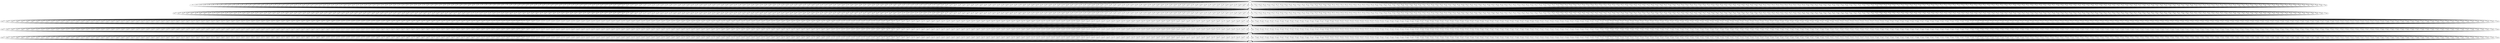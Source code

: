 digraph dag {
	0 -> 1;
	0 -> 2;
	0 -> 3;
	0 -> 4;
	0 -> 5;
	0 -> 6;
	0 -> 7;
	0 -> 8;
	0 -> 9;
	0 -> 10;
	0 -> 11;
	0 -> 12;
	0 -> 13;
	0 -> 14;
	0 -> 15;
	0 -> 16;
	0 -> 17;
	0 -> 18;
	0 -> 19;
	0 -> 20;
	0 -> 21;
	0 -> 22;
	0 -> 23;
	0 -> 24;
	0 -> 25;
	0 -> 26;
	0 -> 27;
	0 -> 28;
	0 -> 29;
	0 -> 30;
	0 -> 31;
	0 -> 32;
	0 -> 33;
	0 -> 34;
	0 -> 35;
	0 -> 36;
	0 -> 37;
	0 -> 38;
	0 -> 39;
	0 -> 40;
	0 -> 41;
	0 -> 42;
	0 -> 43;
	0 -> 44;
	0 -> 45;
	0 -> 46;
	0 -> 47;
	0 -> 48;
	0 -> 49;
	0 -> 50;
	0 -> 51;
	0 -> 52;
	0 -> 53;
	0 -> 54;
	0 -> 55;
	0 -> 56;
	0 -> 57;
	0 -> 58;
	0 -> 59;
	0 -> 60;
	0 -> 61;
	0 -> 62;
	0 -> 63;
	0 -> 64;
	0 -> 65;
	0 -> 66;
	0 -> 67;
	0 -> 68;
	0 -> 69;
	0 -> 70;
	0 -> 71;
	0 -> 72;
	0 -> 73;
	0 -> 74;
	0 -> 75;
	0 -> 76;
	0 -> 77;
	0 -> 78;
	0 -> 79;
	0 -> 80;
	0 -> 81;
	0 -> 82;
	0 -> 83;
	0 -> 84;
	0 -> 85;
	0 -> 86;
	0 -> 87;
	0 -> 88;
	0 -> 89;
	0 -> 90;
	0 -> 91;
	0 -> 92;
	0 -> 93;
	0 -> 94;
	0 -> 95;
	0 -> 96;
	0 -> 97;
	0 -> 98;
	0 -> 99;
	0 -> 100;
	0 -> 101;
	0 -> 102;
	0 -> 103;
	0 -> 104;
	0 -> 105;
	0 -> 106;
	0 -> 107;
	0 -> 108;
	0 -> 109;
	0 -> 110;
	0 -> 111;
	0 -> 112;
	0 -> 113;
	0 -> 114;
	0 -> 115;
	0 -> 116;
	0 -> 117;
	0 -> 118;
	0 -> 119;
	0 -> 120;
	0 -> 121;
	0 -> 122;
	0 -> 123;
	0 -> 124;
	0 -> 125;
	0 -> 126;
	0 -> 127;
	0 -> 128;
	0 -> 129;
	0 -> 130;
	0 -> 131;
	0 -> 132;
	0 -> 133;
	0 -> 134;
	0 -> 135;
	0 -> 136;
	0 -> 137;
	0 -> 138;
	0 -> 139;
	0 -> 140;
	0 -> 141;
	0 -> 142;
	0 -> 143;
	0 -> 144;
	0 -> 145;
	0 -> 146;
	0 -> 147;
	0 -> 148;
	0 -> 149;
	0 -> 150;
	0 -> 151;
	0 -> 152;
	0 -> 153;
	0 -> 154;
	0 -> 155;
	0 -> 156;
	0 -> 157;
	0 -> 158;
	0 -> 159;
	0 -> 160;
	0 -> 161;
	0 -> 162;
	0 -> 163;
	0 -> 164;
	0 -> 165;
	0 -> 166;
	0 -> 167;
	0 -> 168;
	0 -> 169;
	0 -> 170;
	0 -> 171;
	0 -> 172;
	0 -> 173;
	0 -> 174;
	0 -> 175;
	0 -> 176;
	0 -> 177;
	0 -> 178;
	0 -> 179;
	0 -> 180;
	0 -> 181;
	0 -> 182;
	0 -> 183;
	0 -> 184;
	0 -> 185;
	0 -> 186;
	0 -> 187;
	0 -> 188;
	0 -> 189;
	0 -> 190;
	0 -> 191;
	0 -> 192;
	0 -> 193;
	0 -> 194;
	0 -> 195;
	0 -> 196;
	0 -> 197;
	0 -> 198;
	0 -> 199;
	0 -> 200;
	0 -> 201;
	0 -> 202;
	0 -> 203;
	0 -> 204;
	0 -> 205;
	0 -> 206;
	0 -> 207;
	0 -> 208;
	0 -> 209;
	0 -> 210;
	0 -> 211;
	0 -> 212;
	0 -> 213;
	0 -> 214;
	0 -> 215;
	0 -> 216;
	0 -> 217;
	0 -> 218;
	0 -> 219;
	0 -> 220;
	0 -> 221;
	0 -> 222;
	0 -> 223;
	0 -> 224;
	0 -> 225;
	0 -> 226;
	0 -> 227;
	0 -> 228;
	0 -> 229;
	0 -> 230;
	0 -> 231;
	0 -> 232;
	0 -> 233;
	0 -> 234;
	0 -> 235;
	0 -> 236;
	0 -> 237;
	0 -> 238;
	0 -> 239;
	0 -> 240;
	0 -> 241;
	0 -> 242;
	0 -> 243;
	0 -> 244;
	0 -> 245;
	0 -> 246;
	0 -> 247;
	0 -> 248;
	0 -> 249;
	0 -> 250;
	0 -> 251;
	0 -> 252;
	0 -> 253;
	0 -> 254;
	0 -> 255;
	0 -> 256;
	0 -> 257;
	0 -> 258;
	0 -> 259;
	0 -> 260;
	0 -> 261;
	0 -> 262;
	0 -> 263;
	0 -> 264;
	0 -> 265;
	0 -> 266;
	0 -> 267;
	0 -> 268;
	0 -> 269;
	0 -> 270;
	0 -> 271;
	0 -> 272;
	0 -> 273;
	0 -> 274;
	0 -> 275;
	0 -> 276;
	0 -> 277;
	0 -> 278;
	0 -> 279;
	0 -> 280;
	0 -> 281;
	0 -> 282;
	0 -> 283;
	0 -> 284;
	0 -> 285;
	0 -> 286;
	0 -> 287;
	0 -> 288;
	0 -> 289;
	0 -> 290;
	0 -> 291;
	0 -> 292;
	0 -> 293;
	0 -> 294;
	0 -> 295;
	0 -> 296;
	0 -> 297;
	0 -> 298;
	0 -> 299;
	0 -> 300;
	0 -> 301;
	0 -> 302;
	0 -> 303;
	0 -> 304;
	0 -> 305;
	0 -> 306;
	0 -> 307;
	0 -> 308;
	0 -> 309;
	0 -> 310;
	0 -> 311;
	0 -> 312;
	0 -> 313;
	0 -> 314;
	0 -> 315;
	0 -> 316;
	0 -> 317;
	0 -> 318;
	0 -> 319;
	0 -> 320;
	0 -> 321;
	0 -> 322;
	0 -> 323;
	0 -> 324;
	0 -> 325;
	0 -> 326;
	0 -> 327;
	0 -> 328;
	0 -> 329;
	0 -> 330;
	0 -> 331;
	0 -> 332;
	0 -> 333;
	0 -> 334;
	0 -> 335;
	0 -> 336;
	0 -> 337;
	0 -> 338;
	0 -> 339;
	0 -> 340;
	0 -> 341;
	0 -> 342;
	0 -> 343;
	0 -> 344;
	0 -> 345;
	0 -> 346;
	0 -> 347;
	0 -> 348;
	0 -> 349;
	0 -> 350;
	0 -> 351;
	0 -> 352;
	0 -> 353;
	0 -> 354;
	0 -> 355;
	0 -> 356;
	0 -> 357;
	0 -> 358;
	0 -> 359;
	0 -> 360;
	0 -> 361;
	0 -> 362;
	0 -> 363;
	0 -> 364;
	0 -> 365;
	0 -> 366;
	0 -> 367;
	0 -> 368;
	0 -> 369;
	0 -> 370;
	0 -> 371;
	0 -> 372;
	0 -> 373;
	0 -> 374;
	0 -> 375;
	0 -> 376;
	0 -> 377;
	0 -> 378;
	0 -> 379;
	0 -> 380;
	0 -> 381;
	0 -> 382;
	0 -> 383;
	0 -> 384;
	0 -> 385;
	0 -> 386;
	0 -> 387;
	0 -> 388;
	0 -> 389;
	0 -> 390;
	0 -> 391;
	0 -> 392;
	0 -> 393;
	0 -> 394;
	0 -> 395;
	0 -> 396;
	0 -> 397;
	0 -> 398;
	0 -> 399;
	0 -> 400;
	0 -> 401;
	0 -> 402;
	0 -> 403;
	0 -> 404;
	0 -> 405;
	0 -> 406;
	0 -> 407;
	0 -> 408;
	0 -> 409;
	0 -> 410;
	0 -> 411;
	0 -> 412;
	0 -> 413;
	0 -> 414;
	0 -> 415;
	0 -> 416;
	0 -> 417;
	0 -> 418;
	0 -> 419;
	0 -> 420;
	0 -> 421;
	0 -> 422;
	0 -> 423;
	0 -> 424;
	0 -> 425;
	0 -> 426;
	0 -> 427;
	0 -> 428;
	0 -> 429;
	0 -> 430;
	0 -> 431;
	0 -> 432;
	0 -> 433;
	0 -> 434;
	0 -> 435;
	0 -> 436;
	0 -> 437;
	0 -> 438;
	0 -> 439;
	0 -> 440;
	0 -> 441;
	0 -> 442;
	0 -> 443;
	0 -> 444;
	0 -> 445;
	0 -> 446;
	0 -> 447;
	0 -> 448;
	0 -> 449;
	0 -> 450;
	0 -> 451;
	0 -> 452;
	0 -> 453;
	0 -> 454;
	0 -> 455;
	0 -> 456;
	0 -> 457;
	0 -> 458;
	0 -> 459;
	0 -> 460;
	0 -> 461;
	0 -> 462;
	0 -> 463;
	0 -> 464;
	0 -> 465;
	0 -> 466;
	0 -> 467;
	0 -> 468;
	0 -> 469;
	0 -> 470;
	0 -> 471;
	0 -> 472;
	0 -> 473;
	0 -> 474;
	0 -> 475;
	0 -> 476;
	0 -> 477;
	0 -> 478;
	0 -> 479;
	0 -> 480;
	0 -> 481;
	0 -> 482;
	0 -> 483;
	0 -> 484;
	0 -> 485;
	0 -> 486;
	0 -> 487;
	0 -> 488;
	0 -> 489;
	0 -> 490;
	0 -> 491;
	0 -> 492;
	0 -> 493;
	0 -> 494;
	0 -> 495;
	0 -> 496;
	0 -> 497;
	0 -> 498;
	0 -> 499;
	0 -> 500;
	1 -> 501;
	2 -> 501;
	3 -> 501;
	4 -> 501;
	5 -> 501;
	6 -> 501;
	7 -> 501;
	8 -> 501;
	9 -> 501;
	10 -> 501;
	11 -> 501;
	12 -> 501;
	13 -> 501;
	14 -> 501;
	15 -> 501;
	16 -> 501;
	17 -> 501;
	18 -> 501;
	19 -> 501;
	20 -> 501;
	21 -> 501;
	22 -> 501;
	23 -> 501;
	24 -> 501;
	25 -> 501;
	26 -> 501;
	27 -> 501;
	28 -> 501;
	29 -> 501;
	30 -> 501;
	31 -> 501;
	32 -> 501;
	33 -> 501;
	34 -> 501;
	35 -> 501;
	36 -> 501;
	37 -> 501;
	38 -> 501;
	39 -> 501;
	40 -> 501;
	41 -> 501;
	42 -> 501;
	43 -> 501;
	44 -> 501;
	45 -> 501;
	46 -> 501;
	47 -> 501;
	48 -> 501;
	49 -> 501;
	50 -> 501;
	51 -> 501;
	52 -> 501;
	53 -> 501;
	54 -> 501;
	55 -> 501;
	56 -> 501;
	57 -> 501;
	58 -> 501;
	59 -> 501;
	60 -> 501;
	61 -> 501;
	62 -> 501;
	63 -> 501;
	64 -> 501;
	65 -> 501;
	66 -> 501;
	67 -> 501;
	68 -> 501;
	69 -> 501;
	70 -> 501;
	71 -> 501;
	72 -> 501;
	73 -> 501;
	74 -> 501;
	75 -> 501;
	76 -> 501;
	77 -> 501;
	78 -> 501;
	79 -> 501;
	80 -> 501;
	81 -> 501;
	82 -> 501;
	83 -> 501;
	84 -> 501;
	85 -> 501;
	86 -> 501;
	87 -> 501;
	88 -> 501;
	89 -> 501;
	90 -> 501;
	91 -> 501;
	92 -> 501;
	93 -> 501;
	94 -> 501;
	95 -> 501;
	96 -> 501;
	97 -> 501;
	98 -> 501;
	99 -> 501;
	100 -> 501;
	101 -> 501;
	102 -> 501;
	103 -> 501;
	104 -> 501;
	105 -> 501;
	106 -> 501;
	107 -> 501;
	108 -> 501;
	109 -> 501;
	110 -> 501;
	111 -> 501;
	112 -> 501;
	113 -> 501;
	114 -> 501;
	115 -> 501;
	116 -> 501;
	117 -> 501;
	118 -> 501;
	119 -> 501;
	120 -> 501;
	121 -> 501;
	122 -> 501;
	123 -> 501;
	124 -> 501;
	125 -> 501;
	126 -> 501;
	127 -> 501;
	128 -> 501;
	129 -> 501;
	130 -> 501;
	131 -> 501;
	132 -> 501;
	133 -> 501;
	134 -> 501;
	135 -> 501;
	136 -> 501;
	137 -> 501;
	138 -> 501;
	139 -> 501;
	140 -> 501;
	141 -> 501;
	142 -> 501;
	143 -> 501;
	144 -> 501;
	145 -> 501;
	146 -> 501;
	147 -> 501;
	148 -> 501;
	149 -> 501;
	150 -> 501;
	151 -> 501;
	152 -> 501;
	153 -> 501;
	154 -> 501;
	155 -> 501;
	156 -> 501;
	157 -> 501;
	158 -> 501;
	159 -> 501;
	160 -> 501;
	161 -> 501;
	162 -> 501;
	163 -> 501;
	164 -> 501;
	165 -> 501;
	166 -> 501;
	167 -> 501;
	168 -> 501;
	169 -> 501;
	170 -> 501;
	171 -> 501;
	172 -> 501;
	173 -> 501;
	174 -> 501;
	175 -> 501;
	176 -> 501;
	177 -> 501;
	178 -> 501;
	179 -> 501;
	180 -> 501;
	181 -> 501;
	182 -> 501;
	183 -> 501;
	184 -> 501;
	185 -> 501;
	186 -> 501;
	187 -> 501;
	188 -> 501;
	189 -> 501;
	190 -> 501;
	191 -> 501;
	192 -> 501;
	193 -> 501;
	194 -> 501;
	195 -> 501;
	196 -> 501;
	197 -> 501;
	198 -> 501;
	199 -> 501;
	200 -> 501;
	201 -> 501;
	202 -> 501;
	203 -> 501;
	204 -> 501;
	205 -> 501;
	206 -> 501;
	207 -> 501;
	208 -> 501;
	209 -> 501;
	210 -> 501;
	211 -> 501;
	212 -> 501;
	213 -> 501;
	214 -> 501;
	215 -> 501;
	216 -> 501;
	217 -> 501;
	218 -> 501;
	219 -> 501;
	220 -> 501;
	221 -> 501;
	222 -> 501;
	223 -> 501;
	224 -> 501;
	225 -> 501;
	226 -> 501;
	227 -> 501;
	228 -> 501;
	229 -> 501;
	230 -> 501;
	231 -> 501;
	232 -> 501;
	233 -> 501;
	234 -> 501;
	235 -> 501;
	236 -> 501;
	237 -> 501;
	238 -> 501;
	239 -> 501;
	240 -> 501;
	241 -> 501;
	242 -> 501;
	243 -> 501;
	244 -> 501;
	245 -> 501;
	246 -> 501;
	247 -> 501;
	248 -> 501;
	249 -> 501;
	250 -> 501;
	251 -> 501;
	252 -> 501;
	253 -> 501;
	254 -> 501;
	255 -> 501;
	256 -> 501;
	257 -> 501;
	258 -> 501;
	259 -> 501;
	260 -> 501;
	261 -> 501;
	262 -> 501;
	263 -> 501;
	264 -> 501;
	265 -> 501;
	266 -> 501;
	267 -> 501;
	268 -> 501;
	269 -> 501;
	270 -> 501;
	271 -> 501;
	272 -> 501;
	273 -> 501;
	274 -> 501;
	275 -> 501;
	276 -> 501;
	277 -> 501;
	278 -> 501;
	279 -> 501;
	280 -> 501;
	281 -> 501;
	282 -> 501;
	283 -> 501;
	284 -> 501;
	285 -> 501;
	286 -> 501;
	287 -> 501;
	288 -> 501;
	289 -> 501;
	290 -> 501;
	291 -> 501;
	292 -> 501;
	293 -> 501;
	294 -> 501;
	295 -> 501;
	296 -> 501;
	297 -> 501;
	298 -> 501;
	299 -> 501;
	300 -> 501;
	301 -> 501;
	302 -> 501;
	303 -> 501;
	304 -> 501;
	305 -> 501;
	306 -> 501;
	307 -> 501;
	308 -> 501;
	309 -> 501;
	310 -> 501;
	311 -> 501;
	312 -> 501;
	313 -> 501;
	314 -> 501;
	315 -> 501;
	316 -> 501;
	317 -> 501;
	318 -> 501;
	319 -> 501;
	320 -> 501;
	321 -> 501;
	322 -> 501;
	323 -> 501;
	324 -> 501;
	325 -> 501;
	326 -> 501;
	327 -> 501;
	328 -> 501;
	329 -> 501;
	330 -> 501;
	331 -> 501;
	332 -> 501;
	333 -> 501;
	334 -> 501;
	335 -> 501;
	336 -> 501;
	337 -> 501;
	338 -> 501;
	339 -> 501;
	340 -> 501;
	341 -> 501;
	342 -> 501;
	343 -> 501;
	344 -> 501;
	345 -> 501;
	346 -> 501;
	347 -> 501;
	348 -> 501;
	349 -> 501;
	350 -> 501;
	351 -> 501;
	352 -> 501;
	353 -> 501;
	354 -> 501;
	355 -> 501;
	356 -> 501;
	357 -> 501;
	358 -> 501;
	359 -> 501;
	360 -> 501;
	361 -> 501;
	362 -> 501;
	363 -> 501;
	364 -> 501;
	365 -> 501;
	366 -> 501;
	367 -> 501;
	368 -> 501;
	369 -> 501;
	370 -> 501;
	371 -> 501;
	372 -> 501;
	373 -> 501;
	374 -> 501;
	375 -> 501;
	376 -> 501;
	377 -> 501;
	378 -> 501;
	379 -> 501;
	380 -> 501;
	381 -> 501;
	382 -> 501;
	383 -> 501;
	384 -> 501;
	385 -> 501;
	386 -> 501;
	387 -> 501;
	388 -> 501;
	389 -> 501;
	390 -> 501;
	391 -> 501;
	392 -> 501;
	393 -> 501;
	394 -> 501;
	395 -> 501;
	396 -> 501;
	397 -> 501;
	398 -> 501;
	399 -> 501;
	400 -> 501;
	401 -> 501;
	402 -> 501;
	403 -> 501;
	404 -> 501;
	405 -> 501;
	406 -> 501;
	407 -> 501;
	408 -> 501;
	409 -> 501;
	410 -> 501;
	411 -> 501;
	412 -> 501;
	413 -> 501;
	414 -> 501;
	415 -> 501;
	416 -> 501;
	417 -> 501;
	418 -> 501;
	419 -> 501;
	420 -> 501;
	421 -> 501;
	422 -> 501;
	423 -> 501;
	424 -> 501;
	425 -> 501;
	426 -> 501;
	427 -> 501;
	428 -> 501;
	429 -> 501;
	430 -> 501;
	431 -> 501;
	432 -> 501;
	433 -> 501;
	434 -> 501;
	435 -> 501;
	436 -> 501;
	437 -> 501;
	438 -> 501;
	439 -> 501;
	440 -> 501;
	441 -> 501;
	442 -> 501;
	443 -> 501;
	444 -> 501;
	445 -> 501;
	446 -> 501;
	447 -> 501;
	448 -> 501;
	449 -> 501;
	450 -> 501;
	451 -> 501;
	452 -> 501;
	453 -> 501;
	454 -> 501;
	455 -> 501;
	456 -> 501;
	457 -> 501;
	458 -> 501;
	459 -> 501;
	460 -> 501;
	461 -> 501;
	462 -> 501;
	463 -> 501;
	464 -> 501;
	465 -> 501;
	466 -> 501;
	467 -> 501;
	468 -> 501;
	469 -> 501;
	470 -> 501;
	471 -> 501;
	472 -> 501;
	473 -> 501;
	474 -> 501;
	475 -> 501;
	476 -> 501;
	477 -> 501;
	478 -> 501;
	479 -> 501;
	480 -> 501;
	481 -> 501;
	482 -> 501;
	483 -> 501;
	484 -> 501;
	485 -> 501;
	486 -> 501;
	487 -> 501;
	488 -> 501;
	489 -> 501;
	490 -> 501;
	491 -> 501;
	492 -> 501;
	493 -> 501;
	494 -> 501;
	495 -> 501;
	496 -> 501;
	497 -> 501;
	498 -> 501;
	499 -> 501;
	500 -> 501;
	501 -> 502;
	501 -> 503;
	501 -> 504;
	501 -> 505;
	501 -> 506;
	501 -> 507;
	501 -> 508;
	501 -> 509;
	501 -> 510;
	501 -> 511;
	501 -> 512;
	501 -> 513;
	501 -> 514;
	501 -> 515;
	501 -> 516;
	501 -> 517;
	501 -> 518;
	501 -> 519;
	501 -> 520;
	501 -> 521;
	501 -> 522;
	501 -> 523;
	501 -> 524;
	501 -> 525;
	501 -> 526;
	501 -> 527;
	501 -> 528;
	501 -> 529;
	501 -> 530;
	501 -> 531;
	501 -> 532;
	501 -> 533;
	501 -> 534;
	501 -> 535;
	501 -> 536;
	501 -> 537;
	501 -> 538;
	501 -> 539;
	501 -> 540;
	501 -> 541;
	501 -> 542;
	501 -> 543;
	501 -> 544;
	501 -> 545;
	501 -> 546;
	501 -> 547;
	501 -> 548;
	501 -> 549;
	501 -> 550;
	501 -> 551;
	501 -> 552;
	501 -> 553;
	501 -> 554;
	501 -> 555;
	501 -> 556;
	501 -> 557;
	501 -> 558;
	501 -> 559;
	501 -> 560;
	501 -> 561;
	501 -> 562;
	501 -> 563;
	501 -> 564;
	501 -> 565;
	501 -> 566;
	501 -> 567;
	501 -> 568;
	501 -> 569;
	501 -> 570;
	501 -> 571;
	501 -> 572;
	501 -> 573;
	501 -> 574;
	501 -> 575;
	501 -> 576;
	501 -> 577;
	501 -> 578;
	501 -> 579;
	501 -> 580;
	501 -> 581;
	501 -> 582;
	501 -> 583;
	501 -> 584;
	501 -> 585;
	501 -> 586;
	501 -> 587;
	501 -> 588;
	501 -> 589;
	501 -> 590;
	501 -> 591;
	501 -> 592;
	501 -> 593;
	501 -> 594;
	501 -> 595;
	501 -> 596;
	501 -> 597;
	501 -> 598;
	501 -> 599;
	501 -> 600;
	501 -> 601;
	501 -> 602;
	501 -> 603;
	501 -> 604;
	501 -> 605;
	501 -> 606;
	501 -> 607;
	501 -> 608;
	501 -> 609;
	501 -> 610;
	501 -> 611;
	501 -> 612;
	501 -> 613;
	501 -> 614;
	501 -> 615;
	501 -> 616;
	501 -> 617;
	501 -> 618;
	501 -> 619;
	501 -> 620;
	501 -> 621;
	501 -> 622;
	501 -> 623;
	501 -> 624;
	501 -> 625;
	501 -> 626;
	501 -> 627;
	501 -> 628;
	501 -> 629;
	501 -> 630;
	501 -> 631;
	501 -> 632;
	501 -> 633;
	501 -> 634;
	501 -> 635;
	501 -> 636;
	501 -> 637;
	501 -> 638;
	501 -> 639;
	501 -> 640;
	501 -> 641;
	501 -> 642;
	501 -> 643;
	501 -> 644;
	501 -> 645;
	501 -> 646;
	501 -> 647;
	501 -> 648;
	501 -> 649;
	501 -> 650;
	501 -> 651;
	501 -> 652;
	501 -> 653;
	501 -> 654;
	501 -> 655;
	501 -> 656;
	501 -> 657;
	501 -> 658;
	501 -> 659;
	501 -> 660;
	501 -> 661;
	501 -> 662;
	501 -> 663;
	501 -> 664;
	501 -> 665;
	501 -> 666;
	501 -> 667;
	501 -> 668;
	501 -> 669;
	501 -> 670;
	501 -> 671;
	501 -> 672;
	501 -> 673;
	501 -> 674;
	501 -> 675;
	501 -> 676;
	501 -> 677;
	501 -> 678;
	501 -> 679;
	501 -> 680;
	501 -> 681;
	501 -> 682;
	501 -> 683;
	501 -> 684;
	501 -> 685;
	501 -> 686;
	501 -> 687;
	501 -> 688;
	501 -> 689;
	501 -> 690;
	501 -> 691;
	501 -> 692;
	501 -> 693;
	501 -> 694;
	501 -> 695;
	501 -> 696;
	501 -> 697;
	501 -> 698;
	501 -> 699;
	501 -> 700;
	501 -> 701;
	501 -> 702;
	501 -> 703;
	501 -> 704;
	501 -> 705;
	501 -> 706;
	501 -> 707;
	501 -> 708;
	501 -> 709;
	501 -> 710;
	501 -> 711;
	501 -> 712;
	501 -> 713;
	501 -> 714;
	501 -> 715;
	501 -> 716;
	501 -> 717;
	501 -> 718;
	501 -> 719;
	501 -> 720;
	501 -> 721;
	501 -> 722;
	501 -> 723;
	501 -> 724;
	501 -> 725;
	501 -> 726;
	501 -> 727;
	501 -> 728;
	501 -> 729;
	501 -> 730;
	501 -> 731;
	501 -> 732;
	501 -> 733;
	501 -> 734;
	501 -> 735;
	501 -> 736;
	501 -> 737;
	501 -> 738;
	501 -> 739;
	501 -> 740;
	501 -> 741;
	501 -> 742;
	501 -> 743;
	501 -> 744;
	501 -> 745;
	501 -> 746;
	501 -> 747;
	501 -> 748;
	501 -> 749;
	501 -> 750;
	501 -> 751;
	501 -> 752;
	501 -> 753;
	501 -> 754;
	501 -> 755;
	501 -> 756;
	501 -> 757;
	501 -> 758;
	501 -> 759;
	501 -> 760;
	501 -> 761;
	501 -> 762;
	501 -> 763;
	501 -> 764;
	501 -> 765;
	501 -> 766;
	501 -> 767;
	501 -> 768;
	501 -> 769;
	501 -> 770;
	501 -> 771;
	501 -> 772;
	501 -> 773;
	501 -> 774;
	501 -> 775;
	501 -> 776;
	501 -> 777;
	501 -> 778;
	501 -> 779;
	501 -> 780;
	501 -> 781;
	501 -> 782;
	501 -> 783;
	501 -> 784;
	501 -> 785;
	501 -> 786;
	501 -> 787;
	501 -> 788;
	501 -> 789;
	501 -> 790;
	501 -> 791;
	501 -> 792;
	501 -> 793;
	501 -> 794;
	501 -> 795;
	501 -> 796;
	501 -> 797;
	501 -> 798;
	501 -> 799;
	501 -> 800;
	501 -> 801;
	501 -> 802;
	501 -> 803;
	501 -> 804;
	501 -> 805;
	501 -> 806;
	501 -> 807;
	501 -> 808;
	501 -> 809;
	501 -> 810;
	501 -> 811;
	501 -> 812;
	501 -> 813;
	501 -> 814;
	501 -> 815;
	501 -> 816;
	501 -> 817;
	501 -> 818;
	501 -> 819;
	501 -> 820;
	501 -> 821;
	501 -> 822;
	501 -> 823;
	501 -> 824;
	501 -> 825;
	501 -> 826;
	501 -> 827;
	501 -> 828;
	501 -> 829;
	501 -> 830;
	501 -> 831;
	501 -> 832;
	501 -> 833;
	501 -> 834;
	501 -> 835;
	501 -> 836;
	501 -> 837;
	501 -> 838;
	501 -> 839;
	501 -> 840;
	501 -> 841;
	501 -> 842;
	501 -> 843;
	501 -> 844;
	501 -> 845;
	501 -> 846;
	501 -> 847;
	501 -> 848;
	501 -> 849;
	501 -> 850;
	501 -> 851;
	501 -> 852;
	501 -> 853;
	501 -> 854;
	501 -> 855;
	501 -> 856;
	501 -> 857;
	501 -> 858;
	501 -> 859;
	501 -> 860;
	501 -> 861;
	501 -> 862;
	501 -> 863;
	501 -> 864;
	501 -> 865;
	501 -> 866;
	501 -> 867;
	501 -> 868;
	501 -> 869;
	501 -> 870;
	501 -> 871;
	501 -> 872;
	501 -> 873;
	501 -> 874;
	501 -> 875;
	501 -> 876;
	501 -> 877;
	501 -> 878;
	501 -> 879;
	501 -> 880;
	501 -> 881;
	501 -> 882;
	501 -> 883;
	501 -> 884;
	501 -> 885;
	501 -> 886;
	501 -> 887;
	501 -> 888;
	501 -> 889;
	501 -> 890;
	501 -> 891;
	501 -> 892;
	501 -> 893;
	501 -> 894;
	501 -> 895;
	501 -> 896;
	501 -> 897;
	501 -> 898;
	501 -> 899;
	501 -> 900;
	501 -> 901;
	501 -> 902;
	501 -> 903;
	501 -> 904;
	501 -> 905;
	501 -> 906;
	501 -> 907;
	501 -> 908;
	501 -> 909;
	501 -> 910;
	501 -> 911;
	501 -> 912;
	501 -> 913;
	501 -> 914;
	501 -> 915;
	501 -> 916;
	501 -> 917;
	501 -> 918;
	501 -> 919;
	501 -> 920;
	501 -> 921;
	501 -> 922;
	501 -> 923;
	501 -> 924;
	501 -> 925;
	501 -> 926;
	501 -> 927;
	501 -> 928;
	501 -> 929;
	501 -> 930;
	501 -> 931;
	501 -> 932;
	501 -> 933;
	501 -> 934;
	501 -> 935;
	501 -> 936;
	501 -> 937;
	501 -> 938;
	501 -> 939;
	501 -> 940;
	501 -> 941;
	501 -> 942;
	501 -> 943;
	501 -> 944;
	501 -> 945;
	501 -> 946;
	501 -> 947;
	501 -> 948;
	501 -> 949;
	501 -> 950;
	501 -> 951;
	501 -> 952;
	501 -> 953;
	501 -> 954;
	501 -> 955;
	501 -> 956;
	501 -> 957;
	501 -> 958;
	501 -> 959;
	501 -> 960;
	501 -> 961;
	501 -> 962;
	501 -> 963;
	501 -> 964;
	501 -> 965;
	501 -> 966;
	501 -> 967;
	501 -> 968;
	501 -> 969;
	501 -> 970;
	501 -> 971;
	501 -> 972;
	501 -> 973;
	501 -> 974;
	501 -> 975;
	501 -> 976;
	501 -> 977;
	501 -> 978;
	501 -> 979;
	501 -> 980;
	501 -> 981;
	501 -> 982;
	501 -> 983;
	501 -> 984;
	501 -> 985;
	501 -> 986;
	501 -> 987;
	501 -> 988;
	501 -> 989;
	501 -> 990;
	501 -> 991;
	501 -> 992;
	501 -> 993;
	501 -> 994;
	501 -> 995;
	501 -> 996;
	501 -> 997;
	501 -> 998;
	501 -> 999;
	501 -> 1000;
	501 -> 1001;
	502 -> 1002;
	503 -> 1002;
	504 -> 1002;
	505 -> 1002;
	506 -> 1002;
	507 -> 1002;
	508 -> 1002;
	509 -> 1002;
	510 -> 1002;
	511 -> 1002;
	512 -> 1002;
	513 -> 1002;
	514 -> 1002;
	515 -> 1002;
	516 -> 1002;
	517 -> 1002;
	518 -> 1002;
	519 -> 1002;
	520 -> 1002;
	521 -> 1002;
	522 -> 1002;
	523 -> 1002;
	524 -> 1002;
	525 -> 1002;
	526 -> 1002;
	527 -> 1002;
	528 -> 1002;
	529 -> 1002;
	530 -> 1002;
	531 -> 1002;
	532 -> 1002;
	533 -> 1002;
	534 -> 1002;
	535 -> 1002;
	536 -> 1002;
	537 -> 1002;
	538 -> 1002;
	539 -> 1002;
	540 -> 1002;
	541 -> 1002;
	542 -> 1002;
	543 -> 1002;
	544 -> 1002;
	545 -> 1002;
	546 -> 1002;
	547 -> 1002;
	548 -> 1002;
	549 -> 1002;
	550 -> 1002;
	551 -> 1002;
	552 -> 1002;
	553 -> 1002;
	554 -> 1002;
	555 -> 1002;
	556 -> 1002;
	557 -> 1002;
	558 -> 1002;
	559 -> 1002;
	560 -> 1002;
	561 -> 1002;
	562 -> 1002;
	563 -> 1002;
	564 -> 1002;
	565 -> 1002;
	566 -> 1002;
	567 -> 1002;
	568 -> 1002;
	569 -> 1002;
	570 -> 1002;
	571 -> 1002;
	572 -> 1002;
	573 -> 1002;
	574 -> 1002;
	575 -> 1002;
	576 -> 1002;
	577 -> 1002;
	578 -> 1002;
	579 -> 1002;
	580 -> 1002;
	581 -> 1002;
	582 -> 1002;
	583 -> 1002;
	584 -> 1002;
	585 -> 1002;
	586 -> 1002;
	587 -> 1002;
	588 -> 1002;
	589 -> 1002;
	590 -> 1002;
	591 -> 1002;
	592 -> 1002;
	593 -> 1002;
	594 -> 1002;
	595 -> 1002;
	596 -> 1002;
	597 -> 1002;
	598 -> 1002;
	599 -> 1002;
	600 -> 1002;
	601 -> 1002;
	602 -> 1002;
	603 -> 1002;
	604 -> 1002;
	605 -> 1002;
	606 -> 1002;
	607 -> 1002;
	608 -> 1002;
	609 -> 1002;
	610 -> 1002;
	611 -> 1002;
	612 -> 1002;
	613 -> 1002;
	614 -> 1002;
	615 -> 1002;
	616 -> 1002;
	617 -> 1002;
	618 -> 1002;
	619 -> 1002;
	620 -> 1002;
	621 -> 1002;
	622 -> 1002;
	623 -> 1002;
	624 -> 1002;
	625 -> 1002;
	626 -> 1002;
	627 -> 1002;
	628 -> 1002;
	629 -> 1002;
	630 -> 1002;
	631 -> 1002;
	632 -> 1002;
	633 -> 1002;
	634 -> 1002;
	635 -> 1002;
	636 -> 1002;
	637 -> 1002;
	638 -> 1002;
	639 -> 1002;
	640 -> 1002;
	641 -> 1002;
	642 -> 1002;
	643 -> 1002;
	644 -> 1002;
	645 -> 1002;
	646 -> 1002;
	647 -> 1002;
	648 -> 1002;
	649 -> 1002;
	650 -> 1002;
	651 -> 1002;
	652 -> 1002;
	653 -> 1002;
	654 -> 1002;
	655 -> 1002;
	656 -> 1002;
	657 -> 1002;
	658 -> 1002;
	659 -> 1002;
	660 -> 1002;
	661 -> 1002;
	662 -> 1002;
	663 -> 1002;
	664 -> 1002;
	665 -> 1002;
	666 -> 1002;
	667 -> 1002;
	668 -> 1002;
	669 -> 1002;
	670 -> 1002;
	671 -> 1002;
	672 -> 1002;
	673 -> 1002;
	674 -> 1002;
	675 -> 1002;
	676 -> 1002;
	677 -> 1002;
	678 -> 1002;
	679 -> 1002;
	680 -> 1002;
	681 -> 1002;
	682 -> 1002;
	683 -> 1002;
	684 -> 1002;
	685 -> 1002;
	686 -> 1002;
	687 -> 1002;
	688 -> 1002;
	689 -> 1002;
	690 -> 1002;
	691 -> 1002;
	692 -> 1002;
	693 -> 1002;
	694 -> 1002;
	695 -> 1002;
	696 -> 1002;
	697 -> 1002;
	698 -> 1002;
	699 -> 1002;
	700 -> 1002;
	701 -> 1002;
	702 -> 1002;
	703 -> 1002;
	704 -> 1002;
	705 -> 1002;
	706 -> 1002;
	707 -> 1002;
	708 -> 1002;
	709 -> 1002;
	710 -> 1002;
	711 -> 1002;
	712 -> 1002;
	713 -> 1002;
	714 -> 1002;
	715 -> 1002;
	716 -> 1002;
	717 -> 1002;
	718 -> 1002;
	719 -> 1002;
	720 -> 1002;
	721 -> 1002;
	722 -> 1002;
	723 -> 1002;
	724 -> 1002;
	725 -> 1002;
	726 -> 1002;
	727 -> 1002;
	728 -> 1002;
	729 -> 1002;
	730 -> 1002;
	731 -> 1002;
	732 -> 1002;
	733 -> 1002;
	734 -> 1002;
	735 -> 1002;
	736 -> 1002;
	737 -> 1002;
	738 -> 1002;
	739 -> 1002;
	740 -> 1002;
	741 -> 1002;
	742 -> 1002;
	743 -> 1002;
	744 -> 1002;
	745 -> 1002;
	746 -> 1002;
	747 -> 1002;
	748 -> 1002;
	749 -> 1002;
	750 -> 1002;
	751 -> 1002;
	752 -> 1002;
	753 -> 1002;
	754 -> 1002;
	755 -> 1002;
	756 -> 1002;
	757 -> 1002;
	758 -> 1002;
	759 -> 1002;
	760 -> 1002;
	761 -> 1002;
	762 -> 1002;
	763 -> 1002;
	764 -> 1002;
	765 -> 1002;
	766 -> 1002;
	767 -> 1002;
	768 -> 1002;
	769 -> 1002;
	770 -> 1002;
	771 -> 1002;
	772 -> 1002;
	773 -> 1002;
	774 -> 1002;
	775 -> 1002;
	776 -> 1002;
	777 -> 1002;
	778 -> 1002;
	779 -> 1002;
	780 -> 1002;
	781 -> 1002;
	782 -> 1002;
	783 -> 1002;
	784 -> 1002;
	785 -> 1002;
	786 -> 1002;
	787 -> 1002;
	788 -> 1002;
	789 -> 1002;
	790 -> 1002;
	791 -> 1002;
	792 -> 1002;
	793 -> 1002;
	794 -> 1002;
	795 -> 1002;
	796 -> 1002;
	797 -> 1002;
	798 -> 1002;
	799 -> 1002;
	800 -> 1002;
	801 -> 1002;
	802 -> 1002;
	803 -> 1002;
	804 -> 1002;
	805 -> 1002;
	806 -> 1002;
	807 -> 1002;
	808 -> 1002;
	809 -> 1002;
	810 -> 1002;
	811 -> 1002;
	812 -> 1002;
	813 -> 1002;
	814 -> 1002;
	815 -> 1002;
	816 -> 1002;
	817 -> 1002;
	818 -> 1002;
	819 -> 1002;
	820 -> 1002;
	821 -> 1002;
	822 -> 1002;
	823 -> 1002;
	824 -> 1002;
	825 -> 1002;
	826 -> 1002;
	827 -> 1002;
	828 -> 1002;
	829 -> 1002;
	830 -> 1002;
	831 -> 1002;
	832 -> 1002;
	833 -> 1002;
	834 -> 1002;
	835 -> 1002;
	836 -> 1002;
	837 -> 1002;
	838 -> 1002;
	839 -> 1002;
	840 -> 1002;
	841 -> 1002;
	842 -> 1002;
	843 -> 1002;
	844 -> 1002;
	845 -> 1002;
	846 -> 1002;
	847 -> 1002;
	848 -> 1002;
	849 -> 1002;
	850 -> 1002;
	851 -> 1002;
	852 -> 1002;
	853 -> 1002;
	854 -> 1002;
	855 -> 1002;
	856 -> 1002;
	857 -> 1002;
	858 -> 1002;
	859 -> 1002;
	860 -> 1002;
	861 -> 1002;
	862 -> 1002;
	863 -> 1002;
	864 -> 1002;
	865 -> 1002;
	866 -> 1002;
	867 -> 1002;
	868 -> 1002;
	869 -> 1002;
	870 -> 1002;
	871 -> 1002;
	872 -> 1002;
	873 -> 1002;
	874 -> 1002;
	875 -> 1002;
	876 -> 1002;
	877 -> 1002;
	878 -> 1002;
	879 -> 1002;
	880 -> 1002;
	881 -> 1002;
	882 -> 1002;
	883 -> 1002;
	884 -> 1002;
	885 -> 1002;
	886 -> 1002;
	887 -> 1002;
	888 -> 1002;
	889 -> 1002;
	890 -> 1002;
	891 -> 1002;
	892 -> 1002;
	893 -> 1002;
	894 -> 1002;
	895 -> 1002;
	896 -> 1002;
	897 -> 1002;
	898 -> 1002;
	899 -> 1002;
	900 -> 1002;
	901 -> 1002;
	902 -> 1002;
	903 -> 1002;
	904 -> 1002;
	905 -> 1002;
	906 -> 1002;
	907 -> 1002;
	908 -> 1002;
	909 -> 1002;
	910 -> 1002;
	911 -> 1002;
	912 -> 1002;
	913 -> 1002;
	914 -> 1002;
	915 -> 1002;
	916 -> 1002;
	917 -> 1002;
	918 -> 1002;
	919 -> 1002;
	920 -> 1002;
	921 -> 1002;
	922 -> 1002;
	923 -> 1002;
	924 -> 1002;
	925 -> 1002;
	926 -> 1002;
	927 -> 1002;
	928 -> 1002;
	929 -> 1002;
	930 -> 1002;
	931 -> 1002;
	932 -> 1002;
	933 -> 1002;
	934 -> 1002;
	935 -> 1002;
	936 -> 1002;
	937 -> 1002;
	938 -> 1002;
	939 -> 1002;
	940 -> 1002;
	941 -> 1002;
	942 -> 1002;
	943 -> 1002;
	944 -> 1002;
	945 -> 1002;
	946 -> 1002;
	947 -> 1002;
	948 -> 1002;
	949 -> 1002;
	950 -> 1002;
	951 -> 1002;
	952 -> 1002;
	953 -> 1002;
	954 -> 1002;
	955 -> 1002;
	956 -> 1002;
	957 -> 1002;
	958 -> 1002;
	959 -> 1002;
	960 -> 1002;
	961 -> 1002;
	962 -> 1002;
	963 -> 1002;
	964 -> 1002;
	965 -> 1002;
	966 -> 1002;
	967 -> 1002;
	968 -> 1002;
	969 -> 1002;
	970 -> 1002;
	971 -> 1002;
	972 -> 1002;
	973 -> 1002;
	974 -> 1002;
	975 -> 1002;
	976 -> 1002;
	977 -> 1002;
	978 -> 1002;
	979 -> 1002;
	980 -> 1002;
	981 -> 1002;
	982 -> 1002;
	983 -> 1002;
	984 -> 1002;
	985 -> 1002;
	986 -> 1002;
	987 -> 1002;
	988 -> 1002;
	989 -> 1002;
	990 -> 1002;
	991 -> 1002;
	992 -> 1002;
	993 -> 1002;
	994 -> 1002;
	995 -> 1002;
	996 -> 1002;
	997 -> 1002;
	998 -> 1002;
	999 -> 1002;
	1000 -> 1002;
	1001 -> 1002;
	1002 -> 1003;
	1002 -> 1004;
	1002 -> 1005;
	1002 -> 1006;
	1002 -> 1007;
	1002 -> 1008;
	1002 -> 1009;
	1002 -> 1010;
	1002 -> 1011;
	1002 -> 1012;
	1002 -> 1013;
	1002 -> 1014;
	1002 -> 1015;
	1002 -> 1016;
	1002 -> 1017;
	1002 -> 1018;
	1002 -> 1019;
	1002 -> 1020;
	1002 -> 1021;
	1002 -> 1022;
	1002 -> 1023;
	1002 -> 1024;
	1002 -> 1025;
	1002 -> 1026;
	1002 -> 1027;
	1002 -> 1028;
	1002 -> 1029;
	1002 -> 1030;
	1002 -> 1031;
	1002 -> 1032;
	1002 -> 1033;
	1002 -> 1034;
	1002 -> 1035;
	1002 -> 1036;
	1002 -> 1037;
	1002 -> 1038;
	1002 -> 1039;
	1002 -> 1040;
	1002 -> 1041;
	1002 -> 1042;
	1002 -> 1043;
	1002 -> 1044;
	1002 -> 1045;
	1002 -> 1046;
	1002 -> 1047;
	1002 -> 1048;
	1002 -> 1049;
	1002 -> 1050;
	1002 -> 1051;
	1002 -> 1052;
	1002 -> 1053;
	1002 -> 1054;
	1002 -> 1055;
	1002 -> 1056;
	1002 -> 1057;
	1002 -> 1058;
	1002 -> 1059;
	1002 -> 1060;
	1002 -> 1061;
	1002 -> 1062;
	1002 -> 1063;
	1002 -> 1064;
	1002 -> 1065;
	1002 -> 1066;
	1002 -> 1067;
	1002 -> 1068;
	1002 -> 1069;
	1002 -> 1070;
	1002 -> 1071;
	1002 -> 1072;
	1002 -> 1073;
	1002 -> 1074;
	1002 -> 1075;
	1002 -> 1076;
	1002 -> 1077;
	1002 -> 1078;
	1002 -> 1079;
	1002 -> 1080;
	1002 -> 1081;
	1002 -> 1082;
	1002 -> 1083;
	1002 -> 1084;
	1002 -> 1085;
	1002 -> 1086;
	1002 -> 1087;
	1002 -> 1088;
	1002 -> 1089;
	1002 -> 1090;
	1002 -> 1091;
	1002 -> 1092;
	1002 -> 1093;
	1002 -> 1094;
	1002 -> 1095;
	1002 -> 1096;
	1002 -> 1097;
	1002 -> 1098;
	1002 -> 1099;
	1002 -> 1100;
	1002 -> 1101;
	1002 -> 1102;
	1002 -> 1103;
	1002 -> 1104;
	1002 -> 1105;
	1002 -> 1106;
	1002 -> 1107;
	1002 -> 1108;
	1002 -> 1109;
	1002 -> 1110;
	1002 -> 1111;
	1002 -> 1112;
	1002 -> 1113;
	1002 -> 1114;
	1002 -> 1115;
	1002 -> 1116;
	1002 -> 1117;
	1002 -> 1118;
	1002 -> 1119;
	1002 -> 1120;
	1002 -> 1121;
	1002 -> 1122;
	1002 -> 1123;
	1002 -> 1124;
	1002 -> 1125;
	1002 -> 1126;
	1002 -> 1127;
	1002 -> 1128;
	1002 -> 1129;
	1002 -> 1130;
	1002 -> 1131;
	1002 -> 1132;
	1002 -> 1133;
	1002 -> 1134;
	1002 -> 1135;
	1002 -> 1136;
	1002 -> 1137;
	1002 -> 1138;
	1002 -> 1139;
	1002 -> 1140;
	1002 -> 1141;
	1002 -> 1142;
	1002 -> 1143;
	1002 -> 1144;
	1002 -> 1145;
	1002 -> 1146;
	1002 -> 1147;
	1002 -> 1148;
	1002 -> 1149;
	1002 -> 1150;
	1002 -> 1151;
	1002 -> 1152;
	1002 -> 1153;
	1002 -> 1154;
	1002 -> 1155;
	1002 -> 1156;
	1002 -> 1157;
	1002 -> 1158;
	1002 -> 1159;
	1002 -> 1160;
	1002 -> 1161;
	1002 -> 1162;
	1002 -> 1163;
	1002 -> 1164;
	1002 -> 1165;
	1002 -> 1166;
	1002 -> 1167;
	1002 -> 1168;
	1002 -> 1169;
	1002 -> 1170;
	1002 -> 1171;
	1002 -> 1172;
	1002 -> 1173;
	1002 -> 1174;
	1002 -> 1175;
	1002 -> 1176;
	1002 -> 1177;
	1002 -> 1178;
	1002 -> 1179;
	1002 -> 1180;
	1002 -> 1181;
	1002 -> 1182;
	1002 -> 1183;
	1002 -> 1184;
	1002 -> 1185;
	1002 -> 1186;
	1002 -> 1187;
	1002 -> 1188;
	1002 -> 1189;
	1002 -> 1190;
	1002 -> 1191;
	1002 -> 1192;
	1002 -> 1193;
	1002 -> 1194;
	1002 -> 1195;
	1002 -> 1196;
	1002 -> 1197;
	1002 -> 1198;
	1002 -> 1199;
	1002 -> 1200;
	1002 -> 1201;
	1002 -> 1202;
	1002 -> 1203;
	1002 -> 1204;
	1002 -> 1205;
	1002 -> 1206;
	1002 -> 1207;
	1002 -> 1208;
	1002 -> 1209;
	1002 -> 1210;
	1002 -> 1211;
	1002 -> 1212;
	1002 -> 1213;
	1002 -> 1214;
	1002 -> 1215;
	1002 -> 1216;
	1002 -> 1217;
	1002 -> 1218;
	1002 -> 1219;
	1002 -> 1220;
	1002 -> 1221;
	1002 -> 1222;
	1002 -> 1223;
	1002 -> 1224;
	1002 -> 1225;
	1002 -> 1226;
	1002 -> 1227;
	1002 -> 1228;
	1002 -> 1229;
	1002 -> 1230;
	1002 -> 1231;
	1002 -> 1232;
	1002 -> 1233;
	1002 -> 1234;
	1002 -> 1235;
	1002 -> 1236;
	1002 -> 1237;
	1002 -> 1238;
	1002 -> 1239;
	1002 -> 1240;
	1002 -> 1241;
	1002 -> 1242;
	1002 -> 1243;
	1002 -> 1244;
	1002 -> 1245;
	1002 -> 1246;
	1002 -> 1247;
	1002 -> 1248;
	1002 -> 1249;
	1002 -> 1250;
	1002 -> 1251;
	1002 -> 1252;
	1002 -> 1253;
	1002 -> 1254;
	1002 -> 1255;
	1002 -> 1256;
	1002 -> 1257;
	1002 -> 1258;
	1002 -> 1259;
	1002 -> 1260;
	1002 -> 1261;
	1002 -> 1262;
	1002 -> 1263;
	1002 -> 1264;
	1002 -> 1265;
	1002 -> 1266;
	1002 -> 1267;
	1002 -> 1268;
	1002 -> 1269;
	1002 -> 1270;
	1002 -> 1271;
	1002 -> 1272;
	1002 -> 1273;
	1002 -> 1274;
	1002 -> 1275;
	1002 -> 1276;
	1002 -> 1277;
	1002 -> 1278;
	1002 -> 1279;
	1002 -> 1280;
	1002 -> 1281;
	1002 -> 1282;
	1002 -> 1283;
	1002 -> 1284;
	1002 -> 1285;
	1002 -> 1286;
	1002 -> 1287;
	1002 -> 1288;
	1002 -> 1289;
	1002 -> 1290;
	1002 -> 1291;
	1002 -> 1292;
	1002 -> 1293;
	1002 -> 1294;
	1002 -> 1295;
	1002 -> 1296;
	1002 -> 1297;
	1002 -> 1298;
	1002 -> 1299;
	1002 -> 1300;
	1002 -> 1301;
	1002 -> 1302;
	1002 -> 1303;
	1002 -> 1304;
	1002 -> 1305;
	1002 -> 1306;
	1002 -> 1307;
	1002 -> 1308;
	1002 -> 1309;
	1002 -> 1310;
	1002 -> 1311;
	1002 -> 1312;
	1002 -> 1313;
	1002 -> 1314;
	1002 -> 1315;
	1002 -> 1316;
	1002 -> 1317;
	1002 -> 1318;
	1002 -> 1319;
	1002 -> 1320;
	1002 -> 1321;
	1002 -> 1322;
	1002 -> 1323;
	1002 -> 1324;
	1002 -> 1325;
	1002 -> 1326;
	1002 -> 1327;
	1002 -> 1328;
	1002 -> 1329;
	1002 -> 1330;
	1002 -> 1331;
	1002 -> 1332;
	1002 -> 1333;
	1002 -> 1334;
	1002 -> 1335;
	1002 -> 1336;
	1002 -> 1337;
	1002 -> 1338;
	1002 -> 1339;
	1002 -> 1340;
	1002 -> 1341;
	1002 -> 1342;
	1002 -> 1343;
	1002 -> 1344;
	1002 -> 1345;
	1002 -> 1346;
	1002 -> 1347;
	1002 -> 1348;
	1002 -> 1349;
	1002 -> 1350;
	1002 -> 1351;
	1002 -> 1352;
	1002 -> 1353;
	1002 -> 1354;
	1002 -> 1355;
	1002 -> 1356;
	1002 -> 1357;
	1002 -> 1358;
	1002 -> 1359;
	1002 -> 1360;
	1002 -> 1361;
	1002 -> 1362;
	1002 -> 1363;
	1002 -> 1364;
	1002 -> 1365;
	1002 -> 1366;
	1002 -> 1367;
	1002 -> 1368;
	1002 -> 1369;
	1002 -> 1370;
	1002 -> 1371;
	1002 -> 1372;
	1002 -> 1373;
	1002 -> 1374;
	1002 -> 1375;
	1002 -> 1376;
	1002 -> 1377;
	1002 -> 1378;
	1002 -> 1379;
	1002 -> 1380;
	1002 -> 1381;
	1002 -> 1382;
	1002 -> 1383;
	1002 -> 1384;
	1002 -> 1385;
	1002 -> 1386;
	1002 -> 1387;
	1002 -> 1388;
	1002 -> 1389;
	1002 -> 1390;
	1002 -> 1391;
	1002 -> 1392;
	1002 -> 1393;
	1002 -> 1394;
	1002 -> 1395;
	1002 -> 1396;
	1002 -> 1397;
	1002 -> 1398;
	1002 -> 1399;
	1002 -> 1400;
	1002 -> 1401;
	1002 -> 1402;
	1002 -> 1403;
	1002 -> 1404;
	1002 -> 1405;
	1002 -> 1406;
	1002 -> 1407;
	1002 -> 1408;
	1002 -> 1409;
	1002 -> 1410;
	1002 -> 1411;
	1002 -> 1412;
	1002 -> 1413;
	1002 -> 1414;
	1002 -> 1415;
	1002 -> 1416;
	1002 -> 1417;
	1002 -> 1418;
	1002 -> 1419;
	1002 -> 1420;
	1002 -> 1421;
	1002 -> 1422;
	1002 -> 1423;
	1002 -> 1424;
	1002 -> 1425;
	1002 -> 1426;
	1002 -> 1427;
	1002 -> 1428;
	1002 -> 1429;
	1002 -> 1430;
	1002 -> 1431;
	1002 -> 1432;
	1002 -> 1433;
	1002 -> 1434;
	1002 -> 1435;
	1002 -> 1436;
	1002 -> 1437;
	1002 -> 1438;
	1002 -> 1439;
	1002 -> 1440;
	1002 -> 1441;
	1002 -> 1442;
	1002 -> 1443;
	1002 -> 1444;
	1002 -> 1445;
	1002 -> 1446;
	1002 -> 1447;
	1002 -> 1448;
	1002 -> 1449;
	1002 -> 1450;
	1002 -> 1451;
	1002 -> 1452;
	1002 -> 1453;
	1002 -> 1454;
	1002 -> 1455;
	1002 -> 1456;
	1002 -> 1457;
	1002 -> 1458;
	1002 -> 1459;
	1002 -> 1460;
	1002 -> 1461;
	1002 -> 1462;
	1002 -> 1463;
	1002 -> 1464;
	1002 -> 1465;
	1002 -> 1466;
	1002 -> 1467;
	1002 -> 1468;
	1002 -> 1469;
	1002 -> 1470;
	1002 -> 1471;
	1002 -> 1472;
	1002 -> 1473;
	1002 -> 1474;
	1002 -> 1475;
	1002 -> 1476;
	1002 -> 1477;
	1002 -> 1478;
	1002 -> 1479;
	1002 -> 1480;
	1002 -> 1481;
	1002 -> 1482;
	1002 -> 1483;
	1002 -> 1484;
	1002 -> 1485;
	1002 -> 1486;
	1002 -> 1487;
	1002 -> 1488;
	1002 -> 1489;
	1002 -> 1490;
	1002 -> 1491;
	1002 -> 1492;
	1002 -> 1493;
	1002 -> 1494;
	1002 -> 1495;
	1002 -> 1496;
	1002 -> 1497;
	1002 -> 1498;
	1002 -> 1499;
	1002 -> 1500;
	1002 -> 1501;
	1002 -> 1502;
	1003 -> 1503;
	1004 -> 1503;
	1005 -> 1503;
	1006 -> 1503;
	1007 -> 1503;
	1008 -> 1503;
	1009 -> 1503;
	1010 -> 1503;
	1011 -> 1503;
	1012 -> 1503;
	1013 -> 1503;
	1014 -> 1503;
	1015 -> 1503;
	1016 -> 1503;
	1017 -> 1503;
	1018 -> 1503;
	1019 -> 1503;
	1020 -> 1503;
	1021 -> 1503;
	1022 -> 1503;
	1023 -> 1503;
	1024 -> 1503;
	1025 -> 1503;
	1026 -> 1503;
	1027 -> 1503;
	1028 -> 1503;
	1029 -> 1503;
	1030 -> 1503;
	1031 -> 1503;
	1032 -> 1503;
	1033 -> 1503;
	1034 -> 1503;
	1035 -> 1503;
	1036 -> 1503;
	1037 -> 1503;
	1038 -> 1503;
	1039 -> 1503;
	1040 -> 1503;
	1041 -> 1503;
	1042 -> 1503;
	1043 -> 1503;
	1044 -> 1503;
	1045 -> 1503;
	1046 -> 1503;
	1047 -> 1503;
	1048 -> 1503;
	1049 -> 1503;
	1050 -> 1503;
	1051 -> 1503;
	1052 -> 1503;
	1053 -> 1503;
	1054 -> 1503;
	1055 -> 1503;
	1056 -> 1503;
	1057 -> 1503;
	1058 -> 1503;
	1059 -> 1503;
	1060 -> 1503;
	1061 -> 1503;
	1062 -> 1503;
	1063 -> 1503;
	1064 -> 1503;
	1065 -> 1503;
	1066 -> 1503;
	1067 -> 1503;
	1068 -> 1503;
	1069 -> 1503;
	1070 -> 1503;
	1071 -> 1503;
	1072 -> 1503;
	1073 -> 1503;
	1074 -> 1503;
	1075 -> 1503;
	1076 -> 1503;
	1077 -> 1503;
	1078 -> 1503;
	1079 -> 1503;
	1080 -> 1503;
	1081 -> 1503;
	1082 -> 1503;
	1083 -> 1503;
	1084 -> 1503;
	1085 -> 1503;
	1086 -> 1503;
	1087 -> 1503;
	1088 -> 1503;
	1089 -> 1503;
	1090 -> 1503;
	1091 -> 1503;
	1092 -> 1503;
	1093 -> 1503;
	1094 -> 1503;
	1095 -> 1503;
	1096 -> 1503;
	1097 -> 1503;
	1098 -> 1503;
	1099 -> 1503;
	1100 -> 1503;
	1101 -> 1503;
	1102 -> 1503;
	1103 -> 1503;
	1104 -> 1503;
	1105 -> 1503;
	1106 -> 1503;
	1107 -> 1503;
	1108 -> 1503;
	1109 -> 1503;
	1110 -> 1503;
	1111 -> 1503;
	1112 -> 1503;
	1113 -> 1503;
	1114 -> 1503;
	1115 -> 1503;
	1116 -> 1503;
	1117 -> 1503;
	1118 -> 1503;
	1119 -> 1503;
	1120 -> 1503;
	1121 -> 1503;
	1122 -> 1503;
	1123 -> 1503;
	1124 -> 1503;
	1125 -> 1503;
	1126 -> 1503;
	1127 -> 1503;
	1128 -> 1503;
	1129 -> 1503;
	1130 -> 1503;
	1131 -> 1503;
	1132 -> 1503;
	1133 -> 1503;
	1134 -> 1503;
	1135 -> 1503;
	1136 -> 1503;
	1137 -> 1503;
	1138 -> 1503;
	1139 -> 1503;
	1140 -> 1503;
	1141 -> 1503;
	1142 -> 1503;
	1143 -> 1503;
	1144 -> 1503;
	1145 -> 1503;
	1146 -> 1503;
	1147 -> 1503;
	1148 -> 1503;
	1149 -> 1503;
	1150 -> 1503;
	1151 -> 1503;
	1152 -> 1503;
	1153 -> 1503;
	1154 -> 1503;
	1155 -> 1503;
	1156 -> 1503;
	1157 -> 1503;
	1158 -> 1503;
	1159 -> 1503;
	1160 -> 1503;
	1161 -> 1503;
	1162 -> 1503;
	1163 -> 1503;
	1164 -> 1503;
	1165 -> 1503;
	1166 -> 1503;
	1167 -> 1503;
	1168 -> 1503;
	1169 -> 1503;
	1170 -> 1503;
	1171 -> 1503;
	1172 -> 1503;
	1173 -> 1503;
	1174 -> 1503;
	1175 -> 1503;
	1176 -> 1503;
	1177 -> 1503;
	1178 -> 1503;
	1179 -> 1503;
	1180 -> 1503;
	1181 -> 1503;
	1182 -> 1503;
	1183 -> 1503;
	1184 -> 1503;
	1185 -> 1503;
	1186 -> 1503;
	1187 -> 1503;
	1188 -> 1503;
	1189 -> 1503;
	1190 -> 1503;
	1191 -> 1503;
	1192 -> 1503;
	1193 -> 1503;
	1194 -> 1503;
	1195 -> 1503;
	1196 -> 1503;
	1197 -> 1503;
	1198 -> 1503;
	1199 -> 1503;
	1200 -> 1503;
	1201 -> 1503;
	1202 -> 1503;
	1203 -> 1503;
	1204 -> 1503;
	1205 -> 1503;
	1206 -> 1503;
	1207 -> 1503;
	1208 -> 1503;
	1209 -> 1503;
	1210 -> 1503;
	1211 -> 1503;
	1212 -> 1503;
	1213 -> 1503;
	1214 -> 1503;
	1215 -> 1503;
	1216 -> 1503;
	1217 -> 1503;
	1218 -> 1503;
	1219 -> 1503;
	1220 -> 1503;
	1221 -> 1503;
	1222 -> 1503;
	1223 -> 1503;
	1224 -> 1503;
	1225 -> 1503;
	1226 -> 1503;
	1227 -> 1503;
	1228 -> 1503;
	1229 -> 1503;
	1230 -> 1503;
	1231 -> 1503;
	1232 -> 1503;
	1233 -> 1503;
	1234 -> 1503;
	1235 -> 1503;
	1236 -> 1503;
	1237 -> 1503;
	1238 -> 1503;
	1239 -> 1503;
	1240 -> 1503;
	1241 -> 1503;
	1242 -> 1503;
	1243 -> 1503;
	1244 -> 1503;
	1245 -> 1503;
	1246 -> 1503;
	1247 -> 1503;
	1248 -> 1503;
	1249 -> 1503;
	1250 -> 1503;
	1251 -> 1503;
	1252 -> 1503;
	1253 -> 1503;
	1254 -> 1503;
	1255 -> 1503;
	1256 -> 1503;
	1257 -> 1503;
	1258 -> 1503;
	1259 -> 1503;
	1260 -> 1503;
	1261 -> 1503;
	1262 -> 1503;
	1263 -> 1503;
	1264 -> 1503;
	1265 -> 1503;
	1266 -> 1503;
	1267 -> 1503;
	1268 -> 1503;
	1269 -> 1503;
	1270 -> 1503;
	1271 -> 1503;
	1272 -> 1503;
	1273 -> 1503;
	1274 -> 1503;
	1275 -> 1503;
	1276 -> 1503;
	1277 -> 1503;
	1278 -> 1503;
	1279 -> 1503;
	1280 -> 1503;
	1281 -> 1503;
	1282 -> 1503;
	1283 -> 1503;
	1284 -> 1503;
	1285 -> 1503;
	1286 -> 1503;
	1287 -> 1503;
	1288 -> 1503;
	1289 -> 1503;
	1290 -> 1503;
	1291 -> 1503;
	1292 -> 1503;
	1293 -> 1503;
	1294 -> 1503;
	1295 -> 1503;
	1296 -> 1503;
	1297 -> 1503;
	1298 -> 1503;
	1299 -> 1503;
	1300 -> 1503;
	1301 -> 1503;
	1302 -> 1503;
	1303 -> 1503;
	1304 -> 1503;
	1305 -> 1503;
	1306 -> 1503;
	1307 -> 1503;
	1308 -> 1503;
	1309 -> 1503;
	1310 -> 1503;
	1311 -> 1503;
	1312 -> 1503;
	1313 -> 1503;
	1314 -> 1503;
	1315 -> 1503;
	1316 -> 1503;
	1317 -> 1503;
	1318 -> 1503;
	1319 -> 1503;
	1320 -> 1503;
	1321 -> 1503;
	1322 -> 1503;
	1323 -> 1503;
	1324 -> 1503;
	1325 -> 1503;
	1326 -> 1503;
	1327 -> 1503;
	1328 -> 1503;
	1329 -> 1503;
	1330 -> 1503;
	1331 -> 1503;
	1332 -> 1503;
	1333 -> 1503;
	1334 -> 1503;
	1335 -> 1503;
	1336 -> 1503;
	1337 -> 1503;
	1338 -> 1503;
	1339 -> 1503;
	1340 -> 1503;
	1341 -> 1503;
	1342 -> 1503;
	1343 -> 1503;
	1344 -> 1503;
	1345 -> 1503;
	1346 -> 1503;
	1347 -> 1503;
	1348 -> 1503;
	1349 -> 1503;
	1350 -> 1503;
	1351 -> 1503;
	1352 -> 1503;
	1353 -> 1503;
	1354 -> 1503;
	1355 -> 1503;
	1356 -> 1503;
	1357 -> 1503;
	1358 -> 1503;
	1359 -> 1503;
	1360 -> 1503;
	1361 -> 1503;
	1362 -> 1503;
	1363 -> 1503;
	1364 -> 1503;
	1365 -> 1503;
	1366 -> 1503;
	1367 -> 1503;
	1368 -> 1503;
	1369 -> 1503;
	1370 -> 1503;
	1371 -> 1503;
	1372 -> 1503;
	1373 -> 1503;
	1374 -> 1503;
	1375 -> 1503;
	1376 -> 1503;
	1377 -> 1503;
	1378 -> 1503;
	1379 -> 1503;
	1380 -> 1503;
	1381 -> 1503;
	1382 -> 1503;
	1383 -> 1503;
	1384 -> 1503;
	1385 -> 1503;
	1386 -> 1503;
	1387 -> 1503;
	1388 -> 1503;
	1389 -> 1503;
	1390 -> 1503;
	1391 -> 1503;
	1392 -> 1503;
	1393 -> 1503;
	1394 -> 1503;
	1395 -> 1503;
	1396 -> 1503;
	1397 -> 1503;
	1398 -> 1503;
	1399 -> 1503;
	1400 -> 1503;
	1401 -> 1503;
	1402 -> 1503;
	1403 -> 1503;
	1404 -> 1503;
	1405 -> 1503;
	1406 -> 1503;
	1407 -> 1503;
	1408 -> 1503;
	1409 -> 1503;
	1410 -> 1503;
	1411 -> 1503;
	1412 -> 1503;
	1413 -> 1503;
	1414 -> 1503;
	1415 -> 1503;
	1416 -> 1503;
	1417 -> 1503;
	1418 -> 1503;
	1419 -> 1503;
	1420 -> 1503;
	1421 -> 1503;
	1422 -> 1503;
	1423 -> 1503;
	1424 -> 1503;
	1425 -> 1503;
	1426 -> 1503;
	1427 -> 1503;
	1428 -> 1503;
	1429 -> 1503;
	1430 -> 1503;
	1431 -> 1503;
	1432 -> 1503;
	1433 -> 1503;
	1434 -> 1503;
	1435 -> 1503;
	1436 -> 1503;
	1437 -> 1503;
	1438 -> 1503;
	1439 -> 1503;
	1440 -> 1503;
	1441 -> 1503;
	1442 -> 1503;
	1443 -> 1503;
	1444 -> 1503;
	1445 -> 1503;
	1446 -> 1503;
	1447 -> 1503;
	1448 -> 1503;
	1449 -> 1503;
	1450 -> 1503;
	1451 -> 1503;
	1452 -> 1503;
	1453 -> 1503;
	1454 -> 1503;
	1455 -> 1503;
	1456 -> 1503;
	1457 -> 1503;
	1458 -> 1503;
	1459 -> 1503;
	1460 -> 1503;
	1461 -> 1503;
	1462 -> 1503;
	1463 -> 1503;
	1464 -> 1503;
	1465 -> 1503;
	1466 -> 1503;
	1467 -> 1503;
	1468 -> 1503;
	1469 -> 1503;
	1470 -> 1503;
	1471 -> 1503;
	1472 -> 1503;
	1473 -> 1503;
	1474 -> 1503;
	1475 -> 1503;
	1476 -> 1503;
	1477 -> 1503;
	1478 -> 1503;
	1479 -> 1503;
	1480 -> 1503;
	1481 -> 1503;
	1482 -> 1503;
	1483 -> 1503;
	1484 -> 1503;
	1485 -> 1503;
	1486 -> 1503;
	1487 -> 1503;
	1488 -> 1503;
	1489 -> 1503;
	1490 -> 1503;
	1491 -> 1503;
	1492 -> 1503;
	1493 -> 1503;
	1494 -> 1503;
	1495 -> 1503;
	1496 -> 1503;
	1497 -> 1503;
	1498 -> 1503;
	1499 -> 1503;
	1500 -> 1503;
	1501 -> 1503;
	1502 -> 1503;
	1503 -> 1504;
	1503 -> 1505;
	1503 -> 1506;
	1503 -> 1507;
	1503 -> 1508;
	1503 -> 1509;
	1503 -> 1510;
	1503 -> 1511;
	1503 -> 1512;
	1503 -> 1513;
	1503 -> 1514;
	1503 -> 1515;
	1503 -> 1516;
	1503 -> 1517;
	1503 -> 1518;
	1503 -> 1519;
	1503 -> 1520;
	1503 -> 1521;
	1503 -> 1522;
	1503 -> 1523;
	1503 -> 1524;
	1503 -> 1525;
	1503 -> 1526;
	1503 -> 1527;
	1503 -> 1528;
	1503 -> 1529;
	1503 -> 1530;
	1503 -> 1531;
	1503 -> 1532;
	1503 -> 1533;
	1503 -> 1534;
	1503 -> 1535;
	1503 -> 1536;
	1503 -> 1537;
	1503 -> 1538;
	1503 -> 1539;
	1503 -> 1540;
	1503 -> 1541;
	1503 -> 1542;
	1503 -> 1543;
	1503 -> 1544;
	1503 -> 1545;
	1503 -> 1546;
	1503 -> 1547;
	1503 -> 1548;
	1503 -> 1549;
	1503 -> 1550;
	1503 -> 1551;
	1503 -> 1552;
	1503 -> 1553;
	1503 -> 1554;
	1503 -> 1555;
	1503 -> 1556;
	1503 -> 1557;
	1503 -> 1558;
	1503 -> 1559;
	1503 -> 1560;
	1503 -> 1561;
	1503 -> 1562;
	1503 -> 1563;
	1503 -> 1564;
	1503 -> 1565;
	1503 -> 1566;
	1503 -> 1567;
	1503 -> 1568;
	1503 -> 1569;
	1503 -> 1570;
	1503 -> 1571;
	1503 -> 1572;
	1503 -> 1573;
	1503 -> 1574;
	1503 -> 1575;
	1503 -> 1576;
	1503 -> 1577;
	1503 -> 1578;
	1503 -> 1579;
	1503 -> 1580;
	1503 -> 1581;
	1503 -> 1582;
	1503 -> 1583;
	1503 -> 1584;
	1503 -> 1585;
	1503 -> 1586;
	1503 -> 1587;
	1503 -> 1588;
	1503 -> 1589;
	1503 -> 1590;
	1503 -> 1591;
	1503 -> 1592;
	1503 -> 1593;
	1503 -> 1594;
	1503 -> 1595;
	1503 -> 1596;
	1503 -> 1597;
	1503 -> 1598;
	1503 -> 1599;
	1503 -> 1600;
	1503 -> 1601;
	1503 -> 1602;
	1503 -> 1603;
	1503 -> 1604;
	1503 -> 1605;
	1503 -> 1606;
	1503 -> 1607;
	1503 -> 1608;
	1503 -> 1609;
	1503 -> 1610;
	1503 -> 1611;
	1503 -> 1612;
	1503 -> 1613;
	1503 -> 1614;
	1503 -> 1615;
	1503 -> 1616;
	1503 -> 1617;
	1503 -> 1618;
	1503 -> 1619;
	1503 -> 1620;
	1503 -> 1621;
	1503 -> 1622;
	1503 -> 1623;
	1503 -> 1624;
	1503 -> 1625;
	1503 -> 1626;
	1503 -> 1627;
	1503 -> 1628;
	1503 -> 1629;
	1503 -> 1630;
	1503 -> 1631;
	1503 -> 1632;
	1503 -> 1633;
	1503 -> 1634;
	1503 -> 1635;
	1503 -> 1636;
	1503 -> 1637;
	1503 -> 1638;
	1503 -> 1639;
	1503 -> 1640;
	1503 -> 1641;
	1503 -> 1642;
	1503 -> 1643;
	1503 -> 1644;
	1503 -> 1645;
	1503 -> 1646;
	1503 -> 1647;
	1503 -> 1648;
	1503 -> 1649;
	1503 -> 1650;
	1503 -> 1651;
	1503 -> 1652;
	1503 -> 1653;
	1503 -> 1654;
	1503 -> 1655;
	1503 -> 1656;
	1503 -> 1657;
	1503 -> 1658;
	1503 -> 1659;
	1503 -> 1660;
	1503 -> 1661;
	1503 -> 1662;
	1503 -> 1663;
	1503 -> 1664;
	1503 -> 1665;
	1503 -> 1666;
	1503 -> 1667;
	1503 -> 1668;
	1503 -> 1669;
	1503 -> 1670;
	1503 -> 1671;
	1503 -> 1672;
	1503 -> 1673;
	1503 -> 1674;
	1503 -> 1675;
	1503 -> 1676;
	1503 -> 1677;
	1503 -> 1678;
	1503 -> 1679;
	1503 -> 1680;
	1503 -> 1681;
	1503 -> 1682;
	1503 -> 1683;
	1503 -> 1684;
	1503 -> 1685;
	1503 -> 1686;
	1503 -> 1687;
	1503 -> 1688;
	1503 -> 1689;
	1503 -> 1690;
	1503 -> 1691;
	1503 -> 1692;
	1503 -> 1693;
	1503 -> 1694;
	1503 -> 1695;
	1503 -> 1696;
	1503 -> 1697;
	1503 -> 1698;
	1503 -> 1699;
	1503 -> 1700;
	1503 -> 1701;
	1503 -> 1702;
	1503 -> 1703;
	1503 -> 1704;
	1503 -> 1705;
	1503 -> 1706;
	1503 -> 1707;
	1503 -> 1708;
	1503 -> 1709;
	1503 -> 1710;
	1503 -> 1711;
	1503 -> 1712;
	1503 -> 1713;
	1503 -> 1714;
	1503 -> 1715;
	1503 -> 1716;
	1503 -> 1717;
	1503 -> 1718;
	1503 -> 1719;
	1503 -> 1720;
	1503 -> 1721;
	1503 -> 1722;
	1503 -> 1723;
	1503 -> 1724;
	1503 -> 1725;
	1503 -> 1726;
	1503 -> 1727;
	1503 -> 1728;
	1503 -> 1729;
	1503 -> 1730;
	1503 -> 1731;
	1503 -> 1732;
	1503 -> 1733;
	1503 -> 1734;
	1503 -> 1735;
	1503 -> 1736;
	1503 -> 1737;
	1503 -> 1738;
	1503 -> 1739;
	1503 -> 1740;
	1503 -> 1741;
	1503 -> 1742;
	1503 -> 1743;
	1503 -> 1744;
	1503 -> 1745;
	1503 -> 1746;
	1503 -> 1747;
	1503 -> 1748;
	1503 -> 1749;
	1503 -> 1750;
	1503 -> 1751;
	1503 -> 1752;
	1503 -> 1753;
	1503 -> 1754;
	1503 -> 1755;
	1503 -> 1756;
	1503 -> 1757;
	1503 -> 1758;
	1503 -> 1759;
	1503 -> 1760;
	1503 -> 1761;
	1503 -> 1762;
	1503 -> 1763;
	1503 -> 1764;
	1503 -> 1765;
	1503 -> 1766;
	1503 -> 1767;
	1503 -> 1768;
	1503 -> 1769;
	1503 -> 1770;
	1503 -> 1771;
	1503 -> 1772;
	1503 -> 1773;
	1503 -> 1774;
	1503 -> 1775;
	1503 -> 1776;
	1503 -> 1777;
	1503 -> 1778;
	1503 -> 1779;
	1503 -> 1780;
	1503 -> 1781;
	1503 -> 1782;
	1503 -> 1783;
	1503 -> 1784;
	1503 -> 1785;
	1503 -> 1786;
	1503 -> 1787;
	1503 -> 1788;
	1503 -> 1789;
	1503 -> 1790;
	1503 -> 1791;
	1503 -> 1792;
	1503 -> 1793;
	1503 -> 1794;
	1503 -> 1795;
	1503 -> 1796;
	1503 -> 1797;
	1503 -> 1798;
	1503 -> 1799;
	1503 -> 1800;
	1503 -> 1801;
	1503 -> 1802;
	1503 -> 1803;
	1503 -> 1804;
	1503 -> 1805;
	1503 -> 1806;
	1503 -> 1807;
	1503 -> 1808;
	1503 -> 1809;
	1503 -> 1810;
	1503 -> 1811;
	1503 -> 1812;
	1503 -> 1813;
	1503 -> 1814;
	1503 -> 1815;
	1503 -> 1816;
	1503 -> 1817;
	1503 -> 1818;
	1503 -> 1819;
	1503 -> 1820;
	1503 -> 1821;
	1503 -> 1822;
	1503 -> 1823;
	1503 -> 1824;
	1503 -> 1825;
	1503 -> 1826;
	1503 -> 1827;
	1503 -> 1828;
	1503 -> 1829;
	1503 -> 1830;
	1503 -> 1831;
	1503 -> 1832;
	1503 -> 1833;
	1503 -> 1834;
	1503 -> 1835;
	1503 -> 1836;
	1503 -> 1837;
	1503 -> 1838;
	1503 -> 1839;
	1503 -> 1840;
	1503 -> 1841;
	1503 -> 1842;
	1503 -> 1843;
	1503 -> 1844;
	1503 -> 1845;
	1503 -> 1846;
	1503 -> 1847;
	1503 -> 1848;
	1503 -> 1849;
	1503 -> 1850;
	1503 -> 1851;
	1503 -> 1852;
	1503 -> 1853;
	1503 -> 1854;
	1503 -> 1855;
	1503 -> 1856;
	1503 -> 1857;
	1503 -> 1858;
	1503 -> 1859;
	1503 -> 1860;
	1503 -> 1861;
	1503 -> 1862;
	1503 -> 1863;
	1503 -> 1864;
	1503 -> 1865;
	1503 -> 1866;
	1503 -> 1867;
	1503 -> 1868;
	1503 -> 1869;
	1503 -> 1870;
	1503 -> 1871;
	1503 -> 1872;
	1503 -> 1873;
	1503 -> 1874;
	1503 -> 1875;
	1503 -> 1876;
	1503 -> 1877;
	1503 -> 1878;
	1503 -> 1879;
	1503 -> 1880;
	1503 -> 1881;
	1503 -> 1882;
	1503 -> 1883;
	1503 -> 1884;
	1503 -> 1885;
	1503 -> 1886;
	1503 -> 1887;
	1503 -> 1888;
	1503 -> 1889;
	1503 -> 1890;
	1503 -> 1891;
	1503 -> 1892;
	1503 -> 1893;
	1503 -> 1894;
	1503 -> 1895;
	1503 -> 1896;
	1503 -> 1897;
	1503 -> 1898;
	1503 -> 1899;
	1503 -> 1900;
	1503 -> 1901;
	1503 -> 1902;
	1503 -> 1903;
	1503 -> 1904;
	1503 -> 1905;
	1503 -> 1906;
	1503 -> 1907;
	1503 -> 1908;
	1503 -> 1909;
	1503 -> 1910;
	1503 -> 1911;
	1503 -> 1912;
	1503 -> 1913;
	1503 -> 1914;
	1503 -> 1915;
	1503 -> 1916;
	1503 -> 1917;
	1503 -> 1918;
	1503 -> 1919;
	1503 -> 1920;
	1503 -> 1921;
	1503 -> 1922;
	1503 -> 1923;
	1503 -> 1924;
	1503 -> 1925;
	1503 -> 1926;
	1503 -> 1927;
	1503 -> 1928;
	1503 -> 1929;
	1503 -> 1930;
	1503 -> 1931;
	1503 -> 1932;
	1503 -> 1933;
	1503 -> 1934;
	1503 -> 1935;
	1503 -> 1936;
	1503 -> 1937;
	1503 -> 1938;
	1503 -> 1939;
	1503 -> 1940;
	1503 -> 1941;
	1503 -> 1942;
	1503 -> 1943;
	1503 -> 1944;
	1503 -> 1945;
	1503 -> 1946;
	1503 -> 1947;
	1503 -> 1948;
	1503 -> 1949;
	1503 -> 1950;
	1503 -> 1951;
	1503 -> 1952;
	1503 -> 1953;
	1503 -> 1954;
	1503 -> 1955;
	1503 -> 1956;
	1503 -> 1957;
	1503 -> 1958;
	1503 -> 1959;
	1503 -> 1960;
	1503 -> 1961;
	1503 -> 1962;
	1503 -> 1963;
	1503 -> 1964;
	1503 -> 1965;
	1503 -> 1966;
	1503 -> 1967;
	1503 -> 1968;
	1503 -> 1969;
	1503 -> 1970;
	1503 -> 1971;
	1503 -> 1972;
	1503 -> 1973;
	1503 -> 1974;
	1503 -> 1975;
	1503 -> 1976;
	1503 -> 1977;
	1503 -> 1978;
	1503 -> 1979;
	1503 -> 1980;
	1503 -> 1981;
	1503 -> 1982;
	1503 -> 1983;
	1503 -> 1984;
	1503 -> 1985;
	1503 -> 1986;
	1503 -> 1987;
	1503 -> 1988;
	1503 -> 1989;
	1503 -> 1990;
	1503 -> 1991;
	1503 -> 1992;
	1503 -> 1993;
	1503 -> 1994;
	1503 -> 1995;
	1503 -> 1996;
	1503 -> 1997;
	1503 -> 1998;
	1503 -> 1999;
	1503 -> 2000;
	1503 -> 2001;
	1503 -> 2002;
	1503 -> 2003;
	1504 -> 2004;
	1505 -> 2004;
	1506 -> 2004;
	1507 -> 2004;
	1508 -> 2004;
	1509 -> 2004;
	1510 -> 2004;
	1511 -> 2004;
	1512 -> 2004;
	1513 -> 2004;
	1514 -> 2004;
	1515 -> 2004;
	1516 -> 2004;
	1517 -> 2004;
	1518 -> 2004;
	1519 -> 2004;
	1520 -> 2004;
	1521 -> 2004;
	1522 -> 2004;
	1523 -> 2004;
	1524 -> 2004;
	1525 -> 2004;
	1526 -> 2004;
	1527 -> 2004;
	1528 -> 2004;
	1529 -> 2004;
	1530 -> 2004;
	1531 -> 2004;
	1532 -> 2004;
	1533 -> 2004;
	1534 -> 2004;
	1535 -> 2004;
	1536 -> 2004;
	1537 -> 2004;
	1538 -> 2004;
	1539 -> 2004;
	1540 -> 2004;
	1541 -> 2004;
	1542 -> 2004;
	1543 -> 2004;
	1544 -> 2004;
	1545 -> 2004;
	1546 -> 2004;
	1547 -> 2004;
	1548 -> 2004;
	1549 -> 2004;
	1550 -> 2004;
	1551 -> 2004;
	1552 -> 2004;
	1553 -> 2004;
	1554 -> 2004;
	1555 -> 2004;
	1556 -> 2004;
	1557 -> 2004;
	1558 -> 2004;
	1559 -> 2004;
	1560 -> 2004;
	1561 -> 2004;
	1562 -> 2004;
	1563 -> 2004;
	1564 -> 2004;
	1565 -> 2004;
	1566 -> 2004;
	1567 -> 2004;
	1568 -> 2004;
	1569 -> 2004;
	1570 -> 2004;
	1571 -> 2004;
	1572 -> 2004;
	1573 -> 2004;
	1574 -> 2004;
	1575 -> 2004;
	1576 -> 2004;
	1577 -> 2004;
	1578 -> 2004;
	1579 -> 2004;
	1580 -> 2004;
	1581 -> 2004;
	1582 -> 2004;
	1583 -> 2004;
	1584 -> 2004;
	1585 -> 2004;
	1586 -> 2004;
	1587 -> 2004;
	1588 -> 2004;
	1589 -> 2004;
	1590 -> 2004;
	1591 -> 2004;
	1592 -> 2004;
	1593 -> 2004;
	1594 -> 2004;
	1595 -> 2004;
	1596 -> 2004;
	1597 -> 2004;
	1598 -> 2004;
	1599 -> 2004;
	1600 -> 2004;
	1601 -> 2004;
	1602 -> 2004;
	1603 -> 2004;
	1604 -> 2004;
	1605 -> 2004;
	1606 -> 2004;
	1607 -> 2004;
	1608 -> 2004;
	1609 -> 2004;
	1610 -> 2004;
	1611 -> 2004;
	1612 -> 2004;
	1613 -> 2004;
	1614 -> 2004;
	1615 -> 2004;
	1616 -> 2004;
	1617 -> 2004;
	1618 -> 2004;
	1619 -> 2004;
	1620 -> 2004;
	1621 -> 2004;
	1622 -> 2004;
	1623 -> 2004;
	1624 -> 2004;
	1625 -> 2004;
	1626 -> 2004;
	1627 -> 2004;
	1628 -> 2004;
	1629 -> 2004;
	1630 -> 2004;
	1631 -> 2004;
	1632 -> 2004;
	1633 -> 2004;
	1634 -> 2004;
	1635 -> 2004;
	1636 -> 2004;
	1637 -> 2004;
	1638 -> 2004;
	1639 -> 2004;
	1640 -> 2004;
	1641 -> 2004;
	1642 -> 2004;
	1643 -> 2004;
	1644 -> 2004;
	1645 -> 2004;
	1646 -> 2004;
	1647 -> 2004;
	1648 -> 2004;
	1649 -> 2004;
	1650 -> 2004;
	1651 -> 2004;
	1652 -> 2004;
	1653 -> 2004;
	1654 -> 2004;
	1655 -> 2004;
	1656 -> 2004;
	1657 -> 2004;
	1658 -> 2004;
	1659 -> 2004;
	1660 -> 2004;
	1661 -> 2004;
	1662 -> 2004;
	1663 -> 2004;
	1664 -> 2004;
	1665 -> 2004;
	1666 -> 2004;
	1667 -> 2004;
	1668 -> 2004;
	1669 -> 2004;
	1670 -> 2004;
	1671 -> 2004;
	1672 -> 2004;
	1673 -> 2004;
	1674 -> 2004;
	1675 -> 2004;
	1676 -> 2004;
	1677 -> 2004;
	1678 -> 2004;
	1679 -> 2004;
	1680 -> 2004;
	1681 -> 2004;
	1682 -> 2004;
	1683 -> 2004;
	1684 -> 2004;
	1685 -> 2004;
	1686 -> 2004;
	1687 -> 2004;
	1688 -> 2004;
	1689 -> 2004;
	1690 -> 2004;
	1691 -> 2004;
	1692 -> 2004;
	1693 -> 2004;
	1694 -> 2004;
	1695 -> 2004;
	1696 -> 2004;
	1697 -> 2004;
	1698 -> 2004;
	1699 -> 2004;
	1700 -> 2004;
	1701 -> 2004;
	1702 -> 2004;
	1703 -> 2004;
	1704 -> 2004;
	1705 -> 2004;
	1706 -> 2004;
	1707 -> 2004;
	1708 -> 2004;
	1709 -> 2004;
	1710 -> 2004;
	1711 -> 2004;
	1712 -> 2004;
	1713 -> 2004;
	1714 -> 2004;
	1715 -> 2004;
	1716 -> 2004;
	1717 -> 2004;
	1718 -> 2004;
	1719 -> 2004;
	1720 -> 2004;
	1721 -> 2004;
	1722 -> 2004;
	1723 -> 2004;
	1724 -> 2004;
	1725 -> 2004;
	1726 -> 2004;
	1727 -> 2004;
	1728 -> 2004;
	1729 -> 2004;
	1730 -> 2004;
	1731 -> 2004;
	1732 -> 2004;
	1733 -> 2004;
	1734 -> 2004;
	1735 -> 2004;
	1736 -> 2004;
	1737 -> 2004;
	1738 -> 2004;
	1739 -> 2004;
	1740 -> 2004;
	1741 -> 2004;
	1742 -> 2004;
	1743 -> 2004;
	1744 -> 2004;
	1745 -> 2004;
	1746 -> 2004;
	1747 -> 2004;
	1748 -> 2004;
	1749 -> 2004;
	1750 -> 2004;
	1751 -> 2004;
	1752 -> 2004;
	1753 -> 2004;
	1754 -> 2004;
	1755 -> 2004;
	1756 -> 2004;
	1757 -> 2004;
	1758 -> 2004;
	1759 -> 2004;
	1760 -> 2004;
	1761 -> 2004;
	1762 -> 2004;
	1763 -> 2004;
	1764 -> 2004;
	1765 -> 2004;
	1766 -> 2004;
	1767 -> 2004;
	1768 -> 2004;
	1769 -> 2004;
	1770 -> 2004;
	1771 -> 2004;
	1772 -> 2004;
	1773 -> 2004;
	1774 -> 2004;
	1775 -> 2004;
	1776 -> 2004;
	1777 -> 2004;
	1778 -> 2004;
	1779 -> 2004;
	1780 -> 2004;
	1781 -> 2004;
	1782 -> 2004;
	1783 -> 2004;
	1784 -> 2004;
	1785 -> 2004;
	1786 -> 2004;
	1787 -> 2004;
	1788 -> 2004;
	1789 -> 2004;
	1790 -> 2004;
	1791 -> 2004;
	1792 -> 2004;
	1793 -> 2004;
	1794 -> 2004;
	1795 -> 2004;
	1796 -> 2004;
	1797 -> 2004;
	1798 -> 2004;
	1799 -> 2004;
	1800 -> 2004;
	1801 -> 2004;
	1802 -> 2004;
	1803 -> 2004;
	1804 -> 2004;
	1805 -> 2004;
	1806 -> 2004;
	1807 -> 2004;
	1808 -> 2004;
	1809 -> 2004;
	1810 -> 2004;
	1811 -> 2004;
	1812 -> 2004;
	1813 -> 2004;
	1814 -> 2004;
	1815 -> 2004;
	1816 -> 2004;
	1817 -> 2004;
	1818 -> 2004;
	1819 -> 2004;
	1820 -> 2004;
	1821 -> 2004;
	1822 -> 2004;
	1823 -> 2004;
	1824 -> 2004;
	1825 -> 2004;
	1826 -> 2004;
	1827 -> 2004;
	1828 -> 2004;
	1829 -> 2004;
	1830 -> 2004;
	1831 -> 2004;
	1832 -> 2004;
	1833 -> 2004;
	1834 -> 2004;
	1835 -> 2004;
	1836 -> 2004;
	1837 -> 2004;
	1838 -> 2004;
	1839 -> 2004;
	1840 -> 2004;
	1841 -> 2004;
	1842 -> 2004;
	1843 -> 2004;
	1844 -> 2004;
	1845 -> 2004;
	1846 -> 2004;
	1847 -> 2004;
	1848 -> 2004;
	1849 -> 2004;
	1850 -> 2004;
	1851 -> 2004;
	1852 -> 2004;
	1853 -> 2004;
	1854 -> 2004;
	1855 -> 2004;
	1856 -> 2004;
	1857 -> 2004;
	1858 -> 2004;
	1859 -> 2004;
	1860 -> 2004;
	1861 -> 2004;
	1862 -> 2004;
	1863 -> 2004;
	1864 -> 2004;
	1865 -> 2004;
	1866 -> 2004;
	1867 -> 2004;
	1868 -> 2004;
	1869 -> 2004;
	1870 -> 2004;
	1871 -> 2004;
	1872 -> 2004;
	1873 -> 2004;
	1874 -> 2004;
	1875 -> 2004;
	1876 -> 2004;
	1877 -> 2004;
	1878 -> 2004;
	1879 -> 2004;
	1880 -> 2004;
	1881 -> 2004;
	1882 -> 2004;
	1883 -> 2004;
	1884 -> 2004;
	1885 -> 2004;
	1886 -> 2004;
	1887 -> 2004;
	1888 -> 2004;
	1889 -> 2004;
	1890 -> 2004;
	1891 -> 2004;
	1892 -> 2004;
	1893 -> 2004;
	1894 -> 2004;
	1895 -> 2004;
	1896 -> 2004;
	1897 -> 2004;
	1898 -> 2004;
	1899 -> 2004;
	1900 -> 2004;
	1901 -> 2004;
	1902 -> 2004;
	1903 -> 2004;
	1904 -> 2004;
	1905 -> 2004;
	1906 -> 2004;
	1907 -> 2004;
	1908 -> 2004;
	1909 -> 2004;
	1910 -> 2004;
	1911 -> 2004;
	1912 -> 2004;
	1913 -> 2004;
	1914 -> 2004;
	1915 -> 2004;
	1916 -> 2004;
	1917 -> 2004;
	1918 -> 2004;
	1919 -> 2004;
	1920 -> 2004;
	1921 -> 2004;
	1922 -> 2004;
	1923 -> 2004;
	1924 -> 2004;
	1925 -> 2004;
	1926 -> 2004;
	1927 -> 2004;
	1928 -> 2004;
	1929 -> 2004;
	1930 -> 2004;
	1931 -> 2004;
	1932 -> 2004;
	1933 -> 2004;
	1934 -> 2004;
	1935 -> 2004;
	1936 -> 2004;
	1937 -> 2004;
	1938 -> 2004;
	1939 -> 2004;
	1940 -> 2004;
	1941 -> 2004;
	1942 -> 2004;
	1943 -> 2004;
	1944 -> 2004;
	1945 -> 2004;
	1946 -> 2004;
	1947 -> 2004;
	1948 -> 2004;
	1949 -> 2004;
	1950 -> 2004;
	1951 -> 2004;
	1952 -> 2004;
	1953 -> 2004;
	1954 -> 2004;
	1955 -> 2004;
	1956 -> 2004;
	1957 -> 2004;
	1958 -> 2004;
	1959 -> 2004;
	1960 -> 2004;
	1961 -> 2004;
	1962 -> 2004;
	1963 -> 2004;
	1964 -> 2004;
	1965 -> 2004;
	1966 -> 2004;
	1967 -> 2004;
	1968 -> 2004;
	1969 -> 2004;
	1970 -> 2004;
	1971 -> 2004;
	1972 -> 2004;
	1973 -> 2004;
	1974 -> 2004;
	1975 -> 2004;
	1976 -> 2004;
	1977 -> 2004;
	1978 -> 2004;
	1979 -> 2004;
	1980 -> 2004;
	1981 -> 2004;
	1982 -> 2004;
	1983 -> 2004;
	1984 -> 2004;
	1985 -> 2004;
	1986 -> 2004;
	1987 -> 2004;
	1988 -> 2004;
	1989 -> 2004;
	1990 -> 2004;
	1991 -> 2004;
	1992 -> 2004;
	1993 -> 2004;
	1994 -> 2004;
	1995 -> 2004;
	1996 -> 2004;
	1997 -> 2004;
	1998 -> 2004;
	1999 -> 2004;
	2000 -> 2004;
	2001 -> 2004;
	2002 -> 2004;
	2003 -> 2004;
	2004 -> 2005;
	2004 -> 2006;
	2004 -> 2007;
	2004 -> 2008;
	2004 -> 2009;
	2004 -> 2010;
	2004 -> 2011;
	2004 -> 2012;
	2004 -> 2013;
	2004 -> 2014;
	2004 -> 2015;
	2004 -> 2016;
	2004 -> 2017;
	2004 -> 2018;
	2004 -> 2019;
	2004 -> 2020;
	2004 -> 2021;
	2004 -> 2022;
	2004 -> 2023;
	2004 -> 2024;
	2004 -> 2025;
	2004 -> 2026;
	2004 -> 2027;
	2004 -> 2028;
	2004 -> 2029;
	2004 -> 2030;
	2004 -> 2031;
	2004 -> 2032;
	2004 -> 2033;
	2004 -> 2034;
	2004 -> 2035;
	2004 -> 2036;
	2004 -> 2037;
	2004 -> 2038;
	2004 -> 2039;
	2004 -> 2040;
	2004 -> 2041;
	2004 -> 2042;
	2004 -> 2043;
	2004 -> 2044;
	2004 -> 2045;
	2004 -> 2046;
	2004 -> 2047;
	2004 -> 2048;
	2004 -> 2049;
	2004 -> 2050;
	2004 -> 2051;
	2004 -> 2052;
	2004 -> 2053;
	2004 -> 2054;
	2004 -> 2055;
	2004 -> 2056;
	2004 -> 2057;
	2004 -> 2058;
	2004 -> 2059;
	2004 -> 2060;
	2004 -> 2061;
	2004 -> 2062;
	2004 -> 2063;
	2004 -> 2064;
	2004 -> 2065;
	2004 -> 2066;
	2004 -> 2067;
	2004 -> 2068;
	2004 -> 2069;
	2004 -> 2070;
	2004 -> 2071;
	2004 -> 2072;
	2004 -> 2073;
	2004 -> 2074;
	2004 -> 2075;
	2004 -> 2076;
	2004 -> 2077;
	2004 -> 2078;
	2004 -> 2079;
	2004 -> 2080;
	2004 -> 2081;
	2004 -> 2082;
	2004 -> 2083;
	2004 -> 2084;
	2004 -> 2085;
	2004 -> 2086;
	2004 -> 2087;
	2004 -> 2088;
	2004 -> 2089;
	2004 -> 2090;
	2004 -> 2091;
	2004 -> 2092;
	2004 -> 2093;
	2004 -> 2094;
	2004 -> 2095;
	2004 -> 2096;
	2004 -> 2097;
	2004 -> 2098;
	2004 -> 2099;
	2004 -> 2100;
	2004 -> 2101;
	2004 -> 2102;
	2004 -> 2103;
	2004 -> 2104;
	2004 -> 2105;
	2004 -> 2106;
	2004 -> 2107;
	2004 -> 2108;
	2004 -> 2109;
	2004 -> 2110;
	2004 -> 2111;
	2004 -> 2112;
	2004 -> 2113;
	2004 -> 2114;
	2004 -> 2115;
	2004 -> 2116;
	2004 -> 2117;
	2004 -> 2118;
	2004 -> 2119;
	2004 -> 2120;
	2004 -> 2121;
	2004 -> 2122;
	2004 -> 2123;
	2004 -> 2124;
	2004 -> 2125;
	2004 -> 2126;
	2004 -> 2127;
	2004 -> 2128;
	2004 -> 2129;
	2004 -> 2130;
	2004 -> 2131;
	2004 -> 2132;
	2004 -> 2133;
	2004 -> 2134;
	2004 -> 2135;
	2004 -> 2136;
	2004 -> 2137;
	2004 -> 2138;
	2004 -> 2139;
	2004 -> 2140;
	2004 -> 2141;
	2004 -> 2142;
	2004 -> 2143;
	2004 -> 2144;
	2004 -> 2145;
	2004 -> 2146;
	2004 -> 2147;
	2004 -> 2148;
	2004 -> 2149;
	2004 -> 2150;
	2004 -> 2151;
	2004 -> 2152;
	2004 -> 2153;
	2004 -> 2154;
	2004 -> 2155;
	2004 -> 2156;
	2004 -> 2157;
	2004 -> 2158;
	2004 -> 2159;
	2004 -> 2160;
	2004 -> 2161;
	2004 -> 2162;
	2004 -> 2163;
	2004 -> 2164;
	2004 -> 2165;
	2004 -> 2166;
	2004 -> 2167;
	2004 -> 2168;
	2004 -> 2169;
	2004 -> 2170;
	2004 -> 2171;
	2004 -> 2172;
	2004 -> 2173;
	2004 -> 2174;
	2004 -> 2175;
	2004 -> 2176;
	2004 -> 2177;
	2004 -> 2178;
	2004 -> 2179;
	2004 -> 2180;
	2004 -> 2181;
	2004 -> 2182;
	2004 -> 2183;
	2004 -> 2184;
	2004 -> 2185;
	2004 -> 2186;
	2004 -> 2187;
	2004 -> 2188;
	2004 -> 2189;
	2004 -> 2190;
	2004 -> 2191;
	2004 -> 2192;
	2004 -> 2193;
	2004 -> 2194;
	2004 -> 2195;
	2004 -> 2196;
	2004 -> 2197;
	2004 -> 2198;
	2004 -> 2199;
	2004 -> 2200;
	2004 -> 2201;
	2004 -> 2202;
	2004 -> 2203;
	2004 -> 2204;
	2004 -> 2205;
	2004 -> 2206;
	2004 -> 2207;
	2004 -> 2208;
	2004 -> 2209;
	2004 -> 2210;
	2004 -> 2211;
	2004 -> 2212;
	2004 -> 2213;
	2004 -> 2214;
	2004 -> 2215;
	2004 -> 2216;
	2004 -> 2217;
	2004 -> 2218;
	2004 -> 2219;
	2004 -> 2220;
	2004 -> 2221;
	2004 -> 2222;
	2004 -> 2223;
	2004 -> 2224;
	2004 -> 2225;
	2004 -> 2226;
	2004 -> 2227;
	2004 -> 2228;
	2004 -> 2229;
	2004 -> 2230;
	2004 -> 2231;
	2004 -> 2232;
	2004 -> 2233;
	2004 -> 2234;
	2004 -> 2235;
	2004 -> 2236;
	2004 -> 2237;
	2004 -> 2238;
	2004 -> 2239;
	2004 -> 2240;
	2004 -> 2241;
	2004 -> 2242;
	2004 -> 2243;
	2004 -> 2244;
	2004 -> 2245;
	2004 -> 2246;
	2004 -> 2247;
	2004 -> 2248;
	2004 -> 2249;
	2004 -> 2250;
	2004 -> 2251;
	2004 -> 2252;
	2004 -> 2253;
	2004 -> 2254;
	2004 -> 2255;
	2004 -> 2256;
	2004 -> 2257;
	2004 -> 2258;
	2004 -> 2259;
	2004 -> 2260;
	2004 -> 2261;
	2004 -> 2262;
	2004 -> 2263;
	2004 -> 2264;
	2004 -> 2265;
	2004 -> 2266;
	2004 -> 2267;
	2004 -> 2268;
	2004 -> 2269;
	2004 -> 2270;
	2004 -> 2271;
	2004 -> 2272;
	2004 -> 2273;
	2004 -> 2274;
	2004 -> 2275;
	2004 -> 2276;
	2004 -> 2277;
	2004 -> 2278;
	2004 -> 2279;
	2004 -> 2280;
	2004 -> 2281;
	2004 -> 2282;
	2004 -> 2283;
	2004 -> 2284;
	2004 -> 2285;
	2004 -> 2286;
	2004 -> 2287;
	2004 -> 2288;
	2004 -> 2289;
	2004 -> 2290;
	2004 -> 2291;
	2004 -> 2292;
	2004 -> 2293;
	2004 -> 2294;
	2004 -> 2295;
	2004 -> 2296;
	2004 -> 2297;
	2004 -> 2298;
	2004 -> 2299;
	2004 -> 2300;
	2004 -> 2301;
	2004 -> 2302;
	2004 -> 2303;
	2004 -> 2304;
	2004 -> 2305;
	2004 -> 2306;
	2004 -> 2307;
	2004 -> 2308;
	2004 -> 2309;
	2004 -> 2310;
	2004 -> 2311;
	2004 -> 2312;
	2004 -> 2313;
	2004 -> 2314;
	2004 -> 2315;
	2004 -> 2316;
	2004 -> 2317;
	2004 -> 2318;
	2004 -> 2319;
	2004 -> 2320;
	2004 -> 2321;
	2004 -> 2322;
	2004 -> 2323;
	2004 -> 2324;
	2004 -> 2325;
	2004 -> 2326;
	2004 -> 2327;
	2004 -> 2328;
	2004 -> 2329;
	2004 -> 2330;
	2004 -> 2331;
	2004 -> 2332;
	2004 -> 2333;
	2004 -> 2334;
	2004 -> 2335;
	2004 -> 2336;
	2004 -> 2337;
	2004 -> 2338;
	2004 -> 2339;
	2004 -> 2340;
	2004 -> 2341;
	2004 -> 2342;
	2004 -> 2343;
	2004 -> 2344;
	2004 -> 2345;
	2004 -> 2346;
	2004 -> 2347;
	2004 -> 2348;
	2004 -> 2349;
	2004 -> 2350;
	2004 -> 2351;
	2004 -> 2352;
	2004 -> 2353;
	2004 -> 2354;
	2004 -> 2355;
	2004 -> 2356;
	2004 -> 2357;
	2004 -> 2358;
	2004 -> 2359;
	2004 -> 2360;
	2004 -> 2361;
	2004 -> 2362;
	2004 -> 2363;
	2004 -> 2364;
	2004 -> 2365;
	2004 -> 2366;
	2004 -> 2367;
	2004 -> 2368;
	2004 -> 2369;
	2004 -> 2370;
	2004 -> 2371;
	2004 -> 2372;
	2004 -> 2373;
	2004 -> 2374;
	2004 -> 2375;
	2004 -> 2376;
	2004 -> 2377;
	2004 -> 2378;
	2004 -> 2379;
	2004 -> 2380;
	2004 -> 2381;
	2004 -> 2382;
	2004 -> 2383;
	2004 -> 2384;
	2004 -> 2385;
	2004 -> 2386;
	2004 -> 2387;
	2004 -> 2388;
	2004 -> 2389;
	2004 -> 2390;
	2004 -> 2391;
	2004 -> 2392;
	2004 -> 2393;
	2004 -> 2394;
	2004 -> 2395;
	2004 -> 2396;
	2004 -> 2397;
	2004 -> 2398;
	2004 -> 2399;
	2004 -> 2400;
	2004 -> 2401;
	2004 -> 2402;
	2004 -> 2403;
	2004 -> 2404;
	2004 -> 2405;
	2004 -> 2406;
	2004 -> 2407;
	2004 -> 2408;
	2004 -> 2409;
	2004 -> 2410;
	2004 -> 2411;
	2004 -> 2412;
	2004 -> 2413;
	2004 -> 2414;
	2004 -> 2415;
	2004 -> 2416;
	2004 -> 2417;
	2004 -> 2418;
	2004 -> 2419;
	2004 -> 2420;
	2004 -> 2421;
	2004 -> 2422;
	2004 -> 2423;
	2004 -> 2424;
	2004 -> 2425;
	2004 -> 2426;
	2004 -> 2427;
	2004 -> 2428;
	2004 -> 2429;
	2004 -> 2430;
	2004 -> 2431;
	2004 -> 2432;
	2004 -> 2433;
	2004 -> 2434;
	2004 -> 2435;
	2004 -> 2436;
	2004 -> 2437;
	2004 -> 2438;
	2004 -> 2439;
	2004 -> 2440;
	2004 -> 2441;
	2004 -> 2442;
	2004 -> 2443;
	2004 -> 2444;
	2004 -> 2445;
	2004 -> 2446;
	2004 -> 2447;
	2004 -> 2448;
	2004 -> 2449;
	2004 -> 2450;
	2004 -> 2451;
	2004 -> 2452;
	2004 -> 2453;
	2004 -> 2454;
	2004 -> 2455;
	2004 -> 2456;
	2004 -> 2457;
	2004 -> 2458;
	2004 -> 2459;
	2004 -> 2460;
	2004 -> 2461;
	2004 -> 2462;
	2004 -> 2463;
	2004 -> 2464;
	2004 -> 2465;
	2004 -> 2466;
	2004 -> 2467;
	2004 -> 2468;
	2004 -> 2469;
	2004 -> 2470;
	2004 -> 2471;
	2004 -> 2472;
	2004 -> 2473;
	2004 -> 2474;
	2004 -> 2475;
	2004 -> 2476;
	2004 -> 2477;
	2004 -> 2478;
	2004 -> 2479;
	2004 -> 2480;
	2004 -> 2481;
	2004 -> 2482;
	2004 -> 2483;
	2004 -> 2484;
	2004 -> 2485;
	2004 -> 2486;
	2004 -> 2487;
	2004 -> 2488;
	2004 -> 2489;
	2004 -> 2490;
	2004 -> 2491;
	2004 -> 2492;
	2004 -> 2493;
	2004 -> 2494;
	2004 -> 2495;
	2004 -> 2496;
	2004 -> 2497;
	2004 -> 2498;
	2004 -> 2499;
	2004 -> 2500;
	2004 -> 2501;
	2004 -> 2502;
	2004 -> 2503;
	2004 -> 2504;
	2005 -> 2505;
	2006 -> 2505;
	2007 -> 2505;
	2008 -> 2505;
	2009 -> 2505;
	2010 -> 2505;
	2011 -> 2505;
	2012 -> 2505;
	2013 -> 2505;
	2014 -> 2505;
	2015 -> 2505;
	2016 -> 2505;
	2017 -> 2505;
	2018 -> 2505;
	2019 -> 2505;
	2020 -> 2505;
	2021 -> 2505;
	2022 -> 2505;
	2023 -> 2505;
	2024 -> 2505;
	2025 -> 2505;
	2026 -> 2505;
	2027 -> 2505;
	2028 -> 2505;
	2029 -> 2505;
	2030 -> 2505;
	2031 -> 2505;
	2032 -> 2505;
	2033 -> 2505;
	2034 -> 2505;
	2035 -> 2505;
	2036 -> 2505;
	2037 -> 2505;
	2038 -> 2505;
	2039 -> 2505;
	2040 -> 2505;
	2041 -> 2505;
	2042 -> 2505;
	2043 -> 2505;
	2044 -> 2505;
	2045 -> 2505;
	2046 -> 2505;
	2047 -> 2505;
	2048 -> 2505;
	2049 -> 2505;
	2050 -> 2505;
	2051 -> 2505;
	2052 -> 2505;
	2053 -> 2505;
	2054 -> 2505;
	2055 -> 2505;
	2056 -> 2505;
	2057 -> 2505;
	2058 -> 2505;
	2059 -> 2505;
	2060 -> 2505;
	2061 -> 2505;
	2062 -> 2505;
	2063 -> 2505;
	2064 -> 2505;
	2065 -> 2505;
	2066 -> 2505;
	2067 -> 2505;
	2068 -> 2505;
	2069 -> 2505;
	2070 -> 2505;
	2071 -> 2505;
	2072 -> 2505;
	2073 -> 2505;
	2074 -> 2505;
	2075 -> 2505;
	2076 -> 2505;
	2077 -> 2505;
	2078 -> 2505;
	2079 -> 2505;
	2080 -> 2505;
	2081 -> 2505;
	2082 -> 2505;
	2083 -> 2505;
	2084 -> 2505;
	2085 -> 2505;
	2086 -> 2505;
	2087 -> 2505;
	2088 -> 2505;
	2089 -> 2505;
	2090 -> 2505;
	2091 -> 2505;
	2092 -> 2505;
	2093 -> 2505;
	2094 -> 2505;
	2095 -> 2505;
	2096 -> 2505;
	2097 -> 2505;
	2098 -> 2505;
	2099 -> 2505;
	2100 -> 2505;
	2101 -> 2505;
	2102 -> 2505;
	2103 -> 2505;
	2104 -> 2505;
	2105 -> 2505;
	2106 -> 2505;
	2107 -> 2505;
	2108 -> 2505;
	2109 -> 2505;
	2110 -> 2505;
	2111 -> 2505;
	2112 -> 2505;
	2113 -> 2505;
	2114 -> 2505;
	2115 -> 2505;
	2116 -> 2505;
	2117 -> 2505;
	2118 -> 2505;
	2119 -> 2505;
	2120 -> 2505;
	2121 -> 2505;
	2122 -> 2505;
	2123 -> 2505;
	2124 -> 2505;
	2125 -> 2505;
	2126 -> 2505;
	2127 -> 2505;
	2128 -> 2505;
	2129 -> 2505;
	2130 -> 2505;
	2131 -> 2505;
	2132 -> 2505;
	2133 -> 2505;
	2134 -> 2505;
	2135 -> 2505;
	2136 -> 2505;
	2137 -> 2505;
	2138 -> 2505;
	2139 -> 2505;
	2140 -> 2505;
	2141 -> 2505;
	2142 -> 2505;
	2143 -> 2505;
	2144 -> 2505;
	2145 -> 2505;
	2146 -> 2505;
	2147 -> 2505;
	2148 -> 2505;
	2149 -> 2505;
	2150 -> 2505;
	2151 -> 2505;
	2152 -> 2505;
	2153 -> 2505;
	2154 -> 2505;
	2155 -> 2505;
	2156 -> 2505;
	2157 -> 2505;
	2158 -> 2505;
	2159 -> 2505;
	2160 -> 2505;
	2161 -> 2505;
	2162 -> 2505;
	2163 -> 2505;
	2164 -> 2505;
	2165 -> 2505;
	2166 -> 2505;
	2167 -> 2505;
	2168 -> 2505;
	2169 -> 2505;
	2170 -> 2505;
	2171 -> 2505;
	2172 -> 2505;
	2173 -> 2505;
	2174 -> 2505;
	2175 -> 2505;
	2176 -> 2505;
	2177 -> 2505;
	2178 -> 2505;
	2179 -> 2505;
	2180 -> 2505;
	2181 -> 2505;
	2182 -> 2505;
	2183 -> 2505;
	2184 -> 2505;
	2185 -> 2505;
	2186 -> 2505;
	2187 -> 2505;
	2188 -> 2505;
	2189 -> 2505;
	2190 -> 2505;
	2191 -> 2505;
	2192 -> 2505;
	2193 -> 2505;
	2194 -> 2505;
	2195 -> 2505;
	2196 -> 2505;
	2197 -> 2505;
	2198 -> 2505;
	2199 -> 2505;
	2200 -> 2505;
	2201 -> 2505;
	2202 -> 2505;
	2203 -> 2505;
	2204 -> 2505;
	2205 -> 2505;
	2206 -> 2505;
	2207 -> 2505;
	2208 -> 2505;
	2209 -> 2505;
	2210 -> 2505;
	2211 -> 2505;
	2212 -> 2505;
	2213 -> 2505;
	2214 -> 2505;
	2215 -> 2505;
	2216 -> 2505;
	2217 -> 2505;
	2218 -> 2505;
	2219 -> 2505;
	2220 -> 2505;
	2221 -> 2505;
	2222 -> 2505;
	2223 -> 2505;
	2224 -> 2505;
	2225 -> 2505;
	2226 -> 2505;
	2227 -> 2505;
	2228 -> 2505;
	2229 -> 2505;
	2230 -> 2505;
	2231 -> 2505;
	2232 -> 2505;
	2233 -> 2505;
	2234 -> 2505;
	2235 -> 2505;
	2236 -> 2505;
	2237 -> 2505;
	2238 -> 2505;
	2239 -> 2505;
	2240 -> 2505;
	2241 -> 2505;
	2242 -> 2505;
	2243 -> 2505;
	2244 -> 2505;
	2245 -> 2505;
	2246 -> 2505;
	2247 -> 2505;
	2248 -> 2505;
	2249 -> 2505;
	2250 -> 2505;
	2251 -> 2505;
	2252 -> 2505;
	2253 -> 2505;
	2254 -> 2505;
	2255 -> 2505;
	2256 -> 2505;
	2257 -> 2505;
	2258 -> 2505;
	2259 -> 2505;
	2260 -> 2505;
	2261 -> 2505;
	2262 -> 2505;
	2263 -> 2505;
	2264 -> 2505;
	2265 -> 2505;
	2266 -> 2505;
	2267 -> 2505;
	2268 -> 2505;
	2269 -> 2505;
	2270 -> 2505;
	2271 -> 2505;
	2272 -> 2505;
	2273 -> 2505;
	2274 -> 2505;
	2275 -> 2505;
	2276 -> 2505;
	2277 -> 2505;
	2278 -> 2505;
	2279 -> 2505;
	2280 -> 2505;
	2281 -> 2505;
	2282 -> 2505;
	2283 -> 2505;
	2284 -> 2505;
	2285 -> 2505;
	2286 -> 2505;
	2287 -> 2505;
	2288 -> 2505;
	2289 -> 2505;
	2290 -> 2505;
	2291 -> 2505;
	2292 -> 2505;
	2293 -> 2505;
	2294 -> 2505;
	2295 -> 2505;
	2296 -> 2505;
	2297 -> 2505;
	2298 -> 2505;
	2299 -> 2505;
	2300 -> 2505;
	2301 -> 2505;
	2302 -> 2505;
	2303 -> 2505;
	2304 -> 2505;
	2305 -> 2505;
	2306 -> 2505;
	2307 -> 2505;
	2308 -> 2505;
	2309 -> 2505;
	2310 -> 2505;
	2311 -> 2505;
	2312 -> 2505;
	2313 -> 2505;
	2314 -> 2505;
	2315 -> 2505;
	2316 -> 2505;
	2317 -> 2505;
	2318 -> 2505;
	2319 -> 2505;
	2320 -> 2505;
	2321 -> 2505;
	2322 -> 2505;
	2323 -> 2505;
	2324 -> 2505;
	2325 -> 2505;
	2326 -> 2505;
	2327 -> 2505;
	2328 -> 2505;
	2329 -> 2505;
	2330 -> 2505;
	2331 -> 2505;
	2332 -> 2505;
	2333 -> 2505;
	2334 -> 2505;
	2335 -> 2505;
	2336 -> 2505;
	2337 -> 2505;
	2338 -> 2505;
	2339 -> 2505;
	2340 -> 2505;
	2341 -> 2505;
	2342 -> 2505;
	2343 -> 2505;
	2344 -> 2505;
	2345 -> 2505;
	2346 -> 2505;
	2347 -> 2505;
	2348 -> 2505;
	2349 -> 2505;
	2350 -> 2505;
	2351 -> 2505;
	2352 -> 2505;
	2353 -> 2505;
	2354 -> 2505;
	2355 -> 2505;
	2356 -> 2505;
	2357 -> 2505;
	2358 -> 2505;
	2359 -> 2505;
	2360 -> 2505;
	2361 -> 2505;
	2362 -> 2505;
	2363 -> 2505;
	2364 -> 2505;
	2365 -> 2505;
	2366 -> 2505;
	2367 -> 2505;
	2368 -> 2505;
	2369 -> 2505;
	2370 -> 2505;
	2371 -> 2505;
	2372 -> 2505;
	2373 -> 2505;
	2374 -> 2505;
	2375 -> 2505;
	2376 -> 2505;
	2377 -> 2505;
	2378 -> 2505;
	2379 -> 2505;
	2380 -> 2505;
	2381 -> 2505;
	2382 -> 2505;
	2383 -> 2505;
	2384 -> 2505;
	2385 -> 2505;
	2386 -> 2505;
	2387 -> 2505;
	2388 -> 2505;
	2389 -> 2505;
	2390 -> 2505;
	2391 -> 2505;
	2392 -> 2505;
	2393 -> 2505;
	2394 -> 2505;
	2395 -> 2505;
	2396 -> 2505;
	2397 -> 2505;
	2398 -> 2505;
	2399 -> 2505;
	2400 -> 2505;
	2401 -> 2505;
	2402 -> 2505;
	2403 -> 2505;
	2404 -> 2505;
	2405 -> 2505;
	2406 -> 2505;
	2407 -> 2505;
	2408 -> 2505;
	2409 -> 2505;
	2410 -> 2505;
	2411 -> 2505;
	2412 -> 2505;
	2413 -> 2505;
	2414 -> 2505;
	2415 -> 2505;
	2416 -> 2505;
	2417 -> 2505;
	2418 -> 2505;
	2419 -> 2505;
	2420 -> 2505;
	2421 -> 2505;
	2422 -> 2505;
	2423 -> 2505;
	2424 -> 2505;
	2425 -> 2505;
	2426 -> 2505;
	2427 -> 2505;
	2428 -> 2505;
	2429 -> 2505;
	2430 -> 2505;
	2431 -> 2505;
	2432 -> 2505;
	2433 -> 2505;
	2434 -> 2505;
	2435 -> 2505;
	2436 -> 2505;
	2437 -> 2505;
	2438 -> 2505;
	2439 -> 2505;
	2440 -> 2505;
	2441 -> 2505;
	2442 -> 2505;
	2443 -> 2505;
	2444 -> 2505;
	2445 -> 2505;
	2446 -> 2505;
	2447 -> 2505;
	2448 -> 2505;
	2449 -> 2505;
	2450 -> 2505;
	2451 -> 2505;
	2452 -> 2505;
	2453 -> 2505;
	2454 -> 2505;
	2455 -> 2505;
	2456 -> 2505;
	2457 -> 2505;
	2458 -> 2505;
	2459 -> 2505;
	2460 -> 2505;
	2461 -> 2505;
	2462 -> 2505;
	2463 -> 2505;
	2464 -> 2505;
	2465 -> 2505;
	2466 -> 2505;
	2467 -> 2505;
	2468 -> 2505;
	2469 -> 2505;
	2470 -> 2505;
	2471 -> 2505;
	2472 -> 2505;
	2473 -> 2505;
	2474 -> 2505;
	2475 -> 2505;
	2476 -> 2505;
	2477 -> 2505;
	2478 -> 2505;
	2479 -> 2505;
	2480 -> 2505;
	2481 -> 2505;
	2482 -> 2505;
	2483 -> 2505;
	2484 -> 2505;
	2485 -> 2505;
	2486 -> 2505;
	2487 -> 2505;
	2488 -> 2505;
	2489 -> 2505;
	2490 -> 2505;
	2491 -> 2505;
	2492 -> 2505;
	2493 -> 2505;
	2494 -> 2505;
	2495 -> 2505;
	2496 -> 2505;
	2497 -> 2505;
	2498 -> 2505;
	2499 -> 2505;
	2500 -> 2505;
	2501 -> 2505;
	2502 -> 2505;
	2503 -> 2505;
	2504 -> 2505;
}
